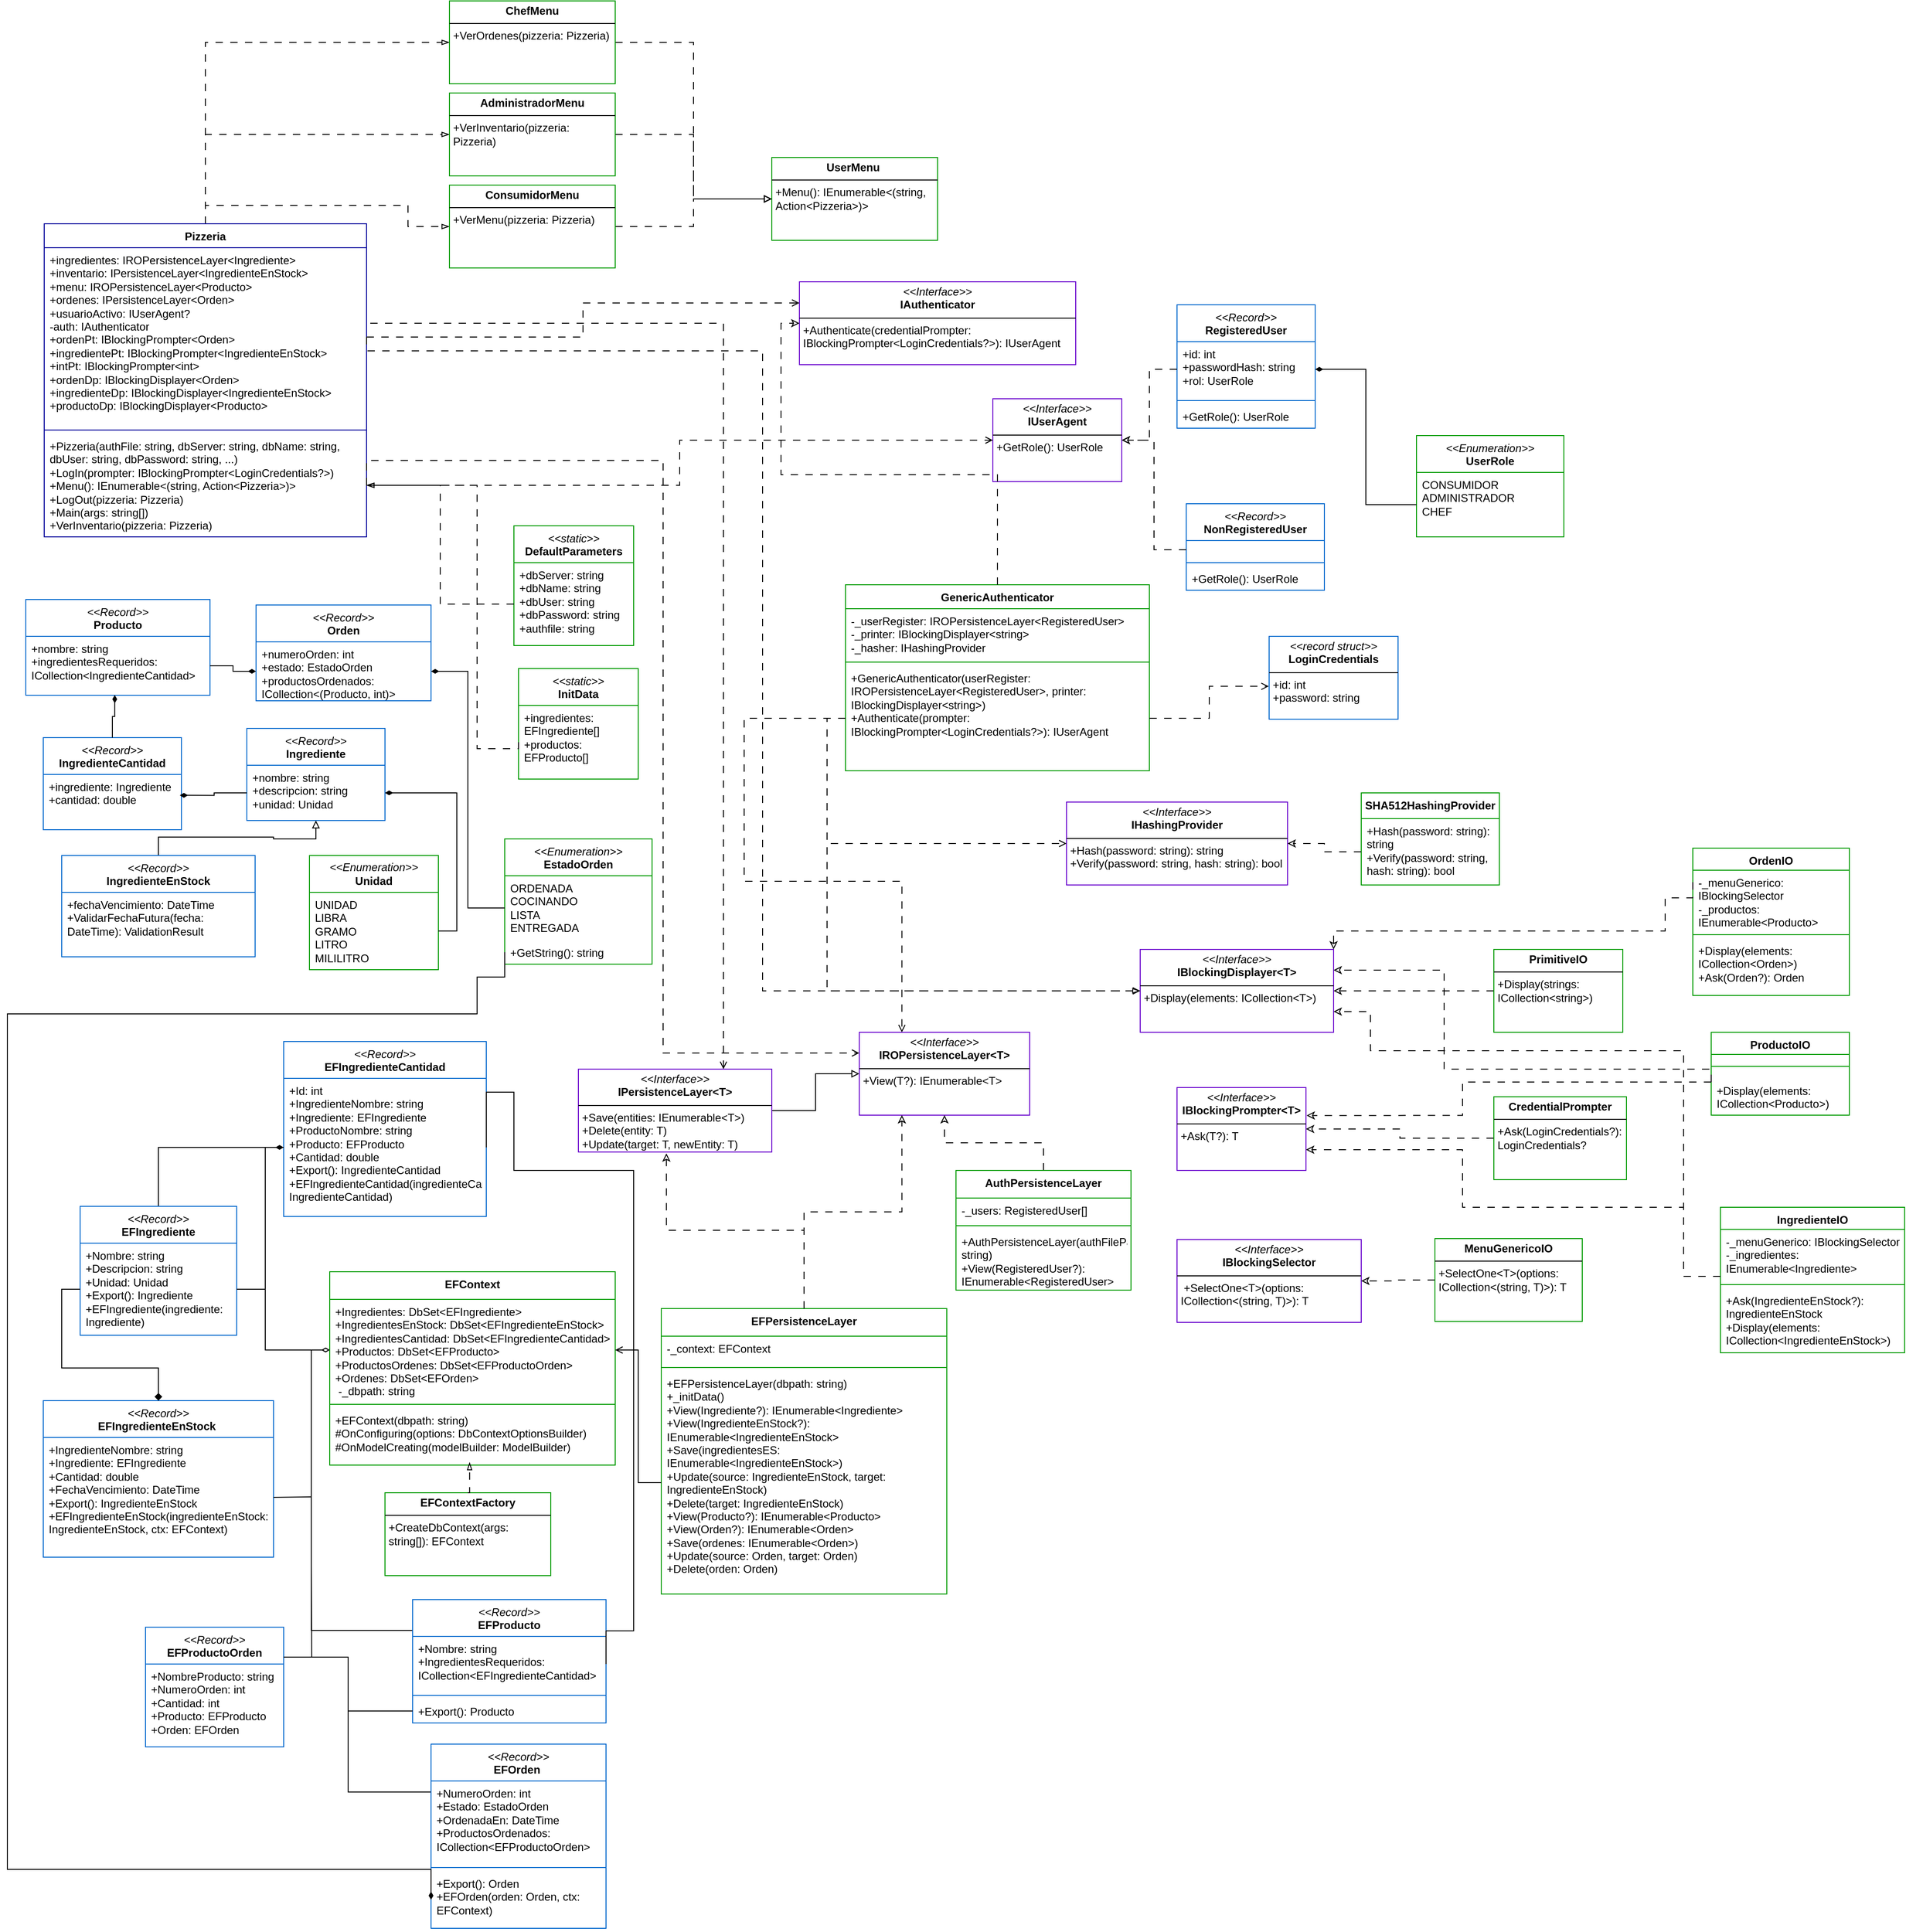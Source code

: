 <mxfile version="28.1.0">
  <diagram name="Copia de Página-1" id="pHDptaKjJ_WHbWg6zjFs">
    <mxGraphModel dx="2212" dy="2311" grid="1" gridSize="10" guides="1" tooltips="1" connect="1" arrows="1" fold="1" page="1" pageScale="1" pageWidth="827" pageHeight="1169" math="0" shadow="0">
      <root>
        <mxCell id="osU7tUAFH1RMN4M7b5vg-0" />
        <mxCell id="osU7tUAFH1RMN4M7b5vg-1" parent="osU7tUAFH1RMN4M7b5vg-0" />
        <mxCell id="osU7tUAFH1RMN4M7b5vg-3" value="&lt;div&gt;&lt;div&gt;&lt;i style=&quot;font-weight: 400;&quot;&gt;&amp;lt;&amp;lt;Record&amp;gt;&amp;gt;&lt;/i&gt;&lt;/div&gt;&lt;/div&gt;Orden&lt;div&gt;&lt;br&gt;&lt;/div&gt;" style="swimlane;fontStyle=1;align=center;verticalAlign=top;childLayout=stackLayout;horizontal=1;startSize=40;horizontalStack=0;resizeParent=1;resizeParentMax=0;resizeLast=0;collapsible=1;marginBottom=0;whiteSpace=wrap;html=1;strokeColor=#0066CC;" parent="osU7tUAFH1RMN4M7b5vg-1" vertex="1">
          <mxGeometry x="310" y="516" width="190" height="104" as="geometry" />
        </mxCell>
        <mxCell id="Vo64-ConMBBZSwWi-iSF-19" value="&lt;div&gt;+numeroOrden: int&lt;/div&gt;&lt;div&gt;+estado: EstadoOrden&lt;/div&gt;&lt;div&gt;+productosOrdenados: ICollection&amp;lt;(Producto, int)&amp;gt;&lt;/div&gt;&lt;div&gt;+ordenadaEn: DateTime&lt;/div&gt;" style="text;strokeColor=none;fillColor=none;align=left;verticalAlign=top;spacingLeft=4;spacingRight=4;overflow=hidden;rotatable=0;points=[[0,0.5],[1,0.5]];portConstraint=eastwest;whiteSpace=wrap;html=1;" parent="osU7tUAFH1RMN4M7b5vg-3" vertex="1">
          <mxGeometry y="40" width="190" height="64" as="geometry" />
        </mxCell>
        <mxCell id="osU7tUAFH1RMN4M7b5vg-12" value="&lt;div&gt;&lt;i style=&quot;font-weight: 400;&quot;&gt;&amp;lt;&amp;lt;Record&amp;gt;&amp;gt;&lt;/i&gt;&lt;/div&gt;Ingrediente" style="swimlane;fontStyle=1;align=center;verticalAlign=top;childLayout=stackLayout;horizontal=1;startSize=40;horizontalStack=0;resizeParent=1;resizeParentMax=0;resizeLast=0;collapsible=1;marginBottom=0;whiteSpace=wrap;html=1;strokeColor=#0066CC;" parent="osU7tUAFH1RMN4M7b5vg-1" vertex="1">
          <mxGeometry x="300" y="650" width="150" height="100" as="geometry" />
        </mxCell>
        <mxCell id="Vo64-ConMBBZSwWi-iSF-15" value="&lt;div&gt;+nombre: string&lt;/div&gt;&lt;div&gt;+descripcion: string&lt;/div&gt;&lt;div&gt;+unidad: Unidad&lt;/div&gt;" style="text;strokeColor=none;fillColor=none;align=left;verticalAlign=top;spacingLeft=4;spacingRight=4;overflow=hidden;rotatable=0;points=[[0,0.5],[1,0.5]];portConstraint=eastwest;whiteSpace=wrap;html=1;" parent="osU7tUAFH1RMN4M7b5vg-12" vertex="1">
          <mxGeometry y="40" width="150" height="60" as="geometry" />
        </mxCell>
        <mxCell id="osU7tUAFH1RMN4M7b5vg-15" value="&lt;div&gt;&lt;div&gt;&lt;i style=&quot;font-weight: 400;&quot;&gt;&amp;lt;&amp;lt;Record&amp;gt;&amp;gt;&lt;/i&gt;&lt;/div&gt;&lt;/div&gt;Producto&lt;div&gt;&lt;br&gt;&lt;/div&gt;" style="swimlane;fontStyle=1;align=center;verticalAlign=top;childLayout=stackLayout;horizontal=1;startSize=40;horizontalStack=0;resizeParent=1;resizeParentMax=0;resizeLast=0;collapsible=1;marginBottom=0;whiteSpace=wrap;html=1;strokeColor=#0066CC;" parent="osU7tUAFH1RMN4M7b5vg-1" vertex="1">
          <mxGeometry x="60" y="510" width="200" height="104" as="geometry" />
        </mxCell>
        <mxCell id="Vo64-ConMBBZSwWi-iSF-18" value="&lt;div&gt;+nombre: string&lt;/div&gt;&lt;div&gt;+ingredientesRequeridos: ICollection&amp;lt;IngredienteCantidad&amp;gt;&lt;/div&gt;" style="text;strokeColor=none;fillColor=none;align=left;verticalAlign=top;spacingLeft=4;spacingRight=4;overflow=hidden;rotatable=0;points=[[0,0.5],[1,0.5]];portConstraint=eastwest;whiteSpace=wrap;html=1;" parent="osU7tUAFH1RMN4M7b5vg-15" vertex="1">
          <mxGeometry y="40" width="200" height="64" as="geometry" />
        </mxCell>
        <mxCell id="Vo64-ConMBBZSwWi-iSF-171" style="edgeStyle=orthogonalEdgeStyle;rounded=0;orthogonalLoop=1;jettySize=auto;html=1;exitX=1;exitY=0;exitDx=0;exitDy=0;entryX=0.75;entryY=0;entryDx=0;entryDy=0;dashed=1;dashPattern=8 8;endArrow=open;endFill=0;" parent="osU7tUAFH1RMN4M7b5vg-1" source="osU7tUAFH1RMN4M7b5vg-22" target="Vo64-ConMBBZSwWi-iSF-14" edge="1">
          <mxGeometry relative="1" as="geometry">
            <Array as="points">
              <mxPoint x="430" y="210" />
              <mxPoint x="818" y="210" />
            </Array>
          </mxGeometry>
        </mxCell>
        <mxCell id="vvoLHH549L7or2e_4qln-14" style="edgeStyle=orthogonalEdgeStyle;rounded=0;orthogonalLoop=1;jettySize=auto;html=1;exitX=0.5;exitY=0;exitDx=0;exitDy=0;entryX=0;entryY=0.5;entryDx=0;entryDy=0;dashed=1;dashPattern=8 8;endArrow=blockThin;endFill=0;" edge="1" parent="osU7tUAFH1RMN4M7b5vg-1" source="osU7tUAFH1RMN4M7b5vg-22" target="vvoLHH549L7or2e_4qln-4">
          <mxGeometry relative="1" as="geometry" />
        </mxCell>
        <mxCell id="vvoLHH549L7or2e_4qln-15" style="edgeStyle=orthogonalEdgeStyle;rounded=0;orthogonalLoop=1;jettySize=auto;html=1;exitX=0.5;exitY=0;exitDx=0;exitDy=0;entryX=0;entryY=0.5;entryDx=0;entryDy=0;dashed=1;dashPattern=8 8;endArrow=blockThin;endFill=0;" edge="1" parent="osU7tUAFH1RMN4M7b5vg-1" source="osU7tUAFH1RMN4M7b5vg-22" target="vvoLHH549L7or2e_4qln-6">
          <mxGeometry relative="1" as="geometry" />
        </mxCell>
        <mxCell id="vvoLHH549L7or2e_4qln-16" style="edgeStyle=orthogonalEdgeStyle;rounded=0;orthogonalLoop=1;jettySize=auto;html=1;exitX=0.5;exitY=0;exitDx=0;exitDy=0;entryX=0;entryY=0.5;entryDx=0;entryDy=0;dashed=1;dashPattern=8 8;endArrow=blockThin;endFill=0;" edge="1" parent="osU7tUAFH1RMN4M7b5vg-1" source="osU7tUAFH1RMN4M7b5vg-22" target="vvoLHH549L7or2e_4qln-3">
          <mxGeometry relative="1" as="geometry" />
        </mxCell>
        <mxCell id="osU7tUAFH1RMN4M7b5vg-22" value="Pizzeria" style="swimlane;fontStyle=1;align=center;verticalAlign=top;childLayout=stackLayout;horizontal=1;startSize=26;horizontalStack=0;resizeParent=1;resizeParentMax=0;resizeLast=0;collapsible=1;marginBottom=0;whiteSpace=wrap;html=1;strokeColor=#000099;" parent="osU7tUAFH1RMN4M7b5vg-1" vertex="1">
          <mxGeometry x="80" y="102" width="350" height="340" as="geometry" />
        </mxCell>
        <mxCell id="Vo64-ConMBBZSwWi-iSF-107" value="&lt;div&gt;+ingredientes: IROPersistenceLayer&amp;lt;Ingrediente&amp;gt;&lt;/div&gt;&lt;div&gt;+inventario: IPersistenceLayer&amp;lt;IngredienteEnStock&amp;gt;&lt;/div&gt;&lt;div&gt;+menu: IROPersistenceLayer&amp;lt;Producto&amp;gt;&lt;/div&gt;&lt;div&gt;+ordenes: IPersistenceLayer&amp;lt;Orden&amp;gt;&lt;/div&gt;&lt;div&gt;+usuarioActivo: IUserAgent?&lt;/div&gt;&lt;div&gt;-auth: IAuthenticator&lt;/div&gt;&lt;div&gt;+ordenPt: IBlockingPrompter&amp;lt;Orden&amp;gt;&lt;/div&gt;&lt;div&gt;+ingredientePt: IBlockingPrompter&amp;lt;IngredienteEnStock&amp;gt;&lt;/div&gt;&lt;div&gt;+intPt: IBlockingPrompter&amp;lt;int&amp;gt;&lt;/div&gt;&lt;div&gt;+ordenDp: IBlockingDisplayer&amp;lt;Orden&amp;gt;&lt;/div&gt;&lt;div&gt;+ingredienteDp: IBlockingDisplayer&amp;lt;IngredienteEnStock&amp;gt;&lt;/div&gt;&lt;div&gt;+productoDp: IBlockingDisplayer&amp;lt;Producto&amp;gt;&lt;/div&gt;" style="text;strokeColor=none;fillColor=none;align=left;verticalAlign=top;spacingLeft=4;spacingRight=4;overflow=hidden;rotatable=0;points=[[0,0.5],[1,0.5]];portConstraint=eastwest;whiteSpace=wrap;html=1;" parent="osU7tUAFH1RMN4M7b5vg-22" vertex="1">
          <mxGeometry y="26" width="350" height="194" as="geometry" />
        </mxCell>
        <mxCell id="Vo64-ConMBBZSwWi-iSF-110" value="" style="line;strokeWidth=1;fillColor=none;align=left;verticalAlign=middle;spacingTop=-1;spacingLeft=3;spacingRight=3;rotatable=0;labelPosition=right;points=[];portConstraint=eastwest;strokeColor=inherit;" parent="osU7tUAFH1RMN4M7b5vg-22" vertex="1">
          <mxGeometry y="220" width="350" height="8" as="geometry" />
        </mxCell>
        <mxCell id="Vo64-ConMBBZSwWi-iSF-109" value="&lt;div&gt;+Pizzeria(authFile: string, dbServer: string, dbName: string, dbUser: string, dbPassword: string, ...)&lt;/div&gt;&lt;div&gt;+LogIn(prompter: IBlockingPrompter&amp;lt;LoginCredentials?&amp;gt;)&lt;/div&gt;&lt;div&gt;+Menu(): IEnumerable&amp;lt;(string, Action&amp;lt;Pizzeria&amp;gt;)&amp;gt;&lt;/div&gt;&lt;div&gt;+LogOut(pizzeria: Pizzeria)&lt;/div&gt;&lt;div&gt;+Main(args: string[])&lt;/div&gt;&lt;div&gt;+VerInventario(pizzeria: Pizzeria)&lt;/div&gt;" style="text;strokeColor=none;fillColor=none;align=left;verticalAlign=top;spacingLeft=4;spacingRight=4;overflow=hidden;rotatable=0;points=[[0,0.5],[1,0.5]];portConstraint=eastwest;whiteSpace=wrap;html=1;" parent="osU7tUAFH1RMN4M7b5vg-22" vertex="1">
          <mxGeometry y="228" width="350" height="112" as="geometry" />
        </mxCell>
        <mxCell id="osU7tUAFH1RMN4M7b5vg-67" value="&lt;div&gt;&lt;i&gt;&amp;lt;&amp;lt;Enumeration&amp;gt;&amp;gt;&lt;/i&gt;&lt;/div&gt;&lt;b&gt;Unidad&lt;/b&gt;" style="swimlane;fontStyle=0;childLayout=stackLayout;horizontal=1;startSize=40;fillColor=none;horizontalStack=0;resizeParent=1;resizeParentMax=0;resizeLast=0;collapsible=1;marginBottom=0;whiteSpace=wrap;html=1;strokeColor=light-dark(#009900,#EDEDED);" parent="osU7tUAFH1RMN4M7b5vg-1" vertex="1">
          <mxGeometry x="368" y="788" width="140" height="124" as="geometry" />
        </mxCell>
        <mxCell id="osU7tUAFH1RMN4M7b5vg-68" value="&lt;div&gt;UNIDAD&lt;/div&gt;&lt;div&gt;LIBRA&lt;/div&gt;&lt;div&gt;GRAMO&lt;/div&gt;&lt;div&gt;LITRO&lt;/div&gt;&lt;div&gt;MILILITRO&lt;/div&gt;" style="text;strokeColor=none;fillColor=none;align=left;verticalAlign=top;spacingLeft=4;spacingRight=4;overflow=hidden;rotatable=0;points=[[0,0.5],[1,0.5]];portConstraint=eastwest;whiteSpace=wrap;html=1;" parent="osU7tUAFH1RMN4M7b5vg-67" vertex="1">
          <mxGeometry y="40" width="140" height="84" as="geometry" />
        </mxCell>
        <mxCell id="Vo64-ConMBBZSwWi-iSF-135" style="edgeStyle=orthogonalEdgeStyle;rounded=0;orthogonalLoop=1;jettySize=auto;html=1;exitX=0.5;exitY=0;exitDx=0;exitDy=0;entryX=0.5;entryY=1;entryDx=0;entryDy=0;endArrow=block;endFill=0;" parent="osU7tUAFH1RMN4M7b5vg-1" source="osU7tUAFH1RMN4M7b5vg-70" target="osU7tUAFH1RMN4M7b5vg-12" edge="1">
          <mxGeometry relative="1" as="geometry" />
        </mxCell>
        <mxCell id="osU7tUAFH1RMN4M7b5vg-70" value="&lt;div&gt;&lt;i style=&quot;font-weight: 400;&quot;&gt;&amp;lt;&amp;lt;Record&amp;gt;&amp;gt;&lt;/i&gt;&lt;/div&gt;IngredienteEnStock" style="swimlane;fontStyle=1;align=center;verticalAlign=top;childLayout=stackLayout;horizontal=1;startSize=40;horizontalStack=0;resizeParent=1;resizeParentMax=0;resizeLast=0;collapsible=1;marginBottom=0;whiteSpace=wrap;html=1;strokeColor=#0066CC;" parent="osU7tUAFH1RMN4M7b5vg-1" vertex="1">
          <mxGeometry x="99" y="788" width="210" height="110" as="geometry" />
        </mxCell>
        <mxCell id="Vo64-ConMBBZSwWi-iSF-17" value="&lt;div&gt;+fechaVencimiento: DateTime&lt;/div&gt;&lt;div&gt;+ValidarFechaFutura(fecha: DateTime): ValidationResult&lt;/div&gt;" style="text;strokeColor=none;fillColor=none;align=left;verticalAlign=top;spacingLeft=4;spacingRight=4;overflow=hidden;rotatable=0;points=[[0,0.5],[1,0.5]];portConstraint=eastwest;whiteSpace=wrap;html=1;" parent="osU7tUAFH1RMN4M7b5vg-70" vertex="1">
          <mxGeometry y="40" width="210" height="70" as="geometry" />
        </mxCell>
        <mxCell id="osU7tUAFH1RMN4M7b5vg-72" value="&lt;div&gt;&lt;i style=&quot;font-weight: 400;&quot;&gt;&amp;lt;&amp;lt;Record&amp;gt;&amp;gt;&lt;/i&gt;&lt;/div&gt;IngredienteCantidad" style="swimlane;fontStyle=1;align=center;verticalAlign=top;childLayout=stackLayout;horizontal=1;startSize=40;horizontalStack=0;resizeParent=1;resizeParentMax=0;resizeLast=0;collapsible=1;marginBottom=0;whiteSpace=wrap;html=1;strokeColor=#0066CC;" parent="osU7tUAFH1RMN4M7b5vg-1" vertex="1">
          <mxGeometry x="79" y="660" width="150" height="100" as="geometry" />
        </mxCell>
        <mxCell id="Vo64-ConMBBZSwWi-iSF-16" value="&lt;div&gt;+ingrediente: Ingrediente&lt;/div&gt;&lt;div&gt;+cantidad: double&lt;/div&gt;" style="text;strokeColor=none;fillColor=none;align=left;verticalAlign=top;spacingLeft=4;spacingRight=4;overflow=hidden;rotatable=0;points=[[0,0.5],[1,0.5]];portConstraint=eastwest;whiteSpace=wrap;html=1;" parent="osU7tUAFH1RMN4M7b5vg-72" vertex="1">
          <mxGeometry y="40" width="150" height="60" as="geometry" />
        </mxCell>
        <mxCell id="Vo64-ConMBBZSwWi-iSF-0" value="&lt;div&gt;&lt;span style=&quot;font-weight: normal;&quot;&gt;&lt;i&gt;&amp;lt;&amp;lt;Enumeration&amp;gt;&amp;gt;&lt;/i&gt;&lt;/span&gt;&lt;/div&gt;UserRole&lt;div&gt;&lt;br&gt;&lt;/div&gt;" style="swimlane;fontStyle=1;align=center;verticalAlign=top;childLayout=stackLayout;horizontal=1;startSize=40;horizontalStack=0;resizeParent=1;resizeParentMax=0;resizeLast=0;collapsible=1;marginBottom=0;whiteSpace=wrap;html=1;strokeColor=#009900;" parent="osU7tUAFH1RMN4M7b5vg-1" vertex="1">
          <mxGeometry x="1570" y="332" width="160" height="110" as="geometry" />
        </mxCell>
        <mxCell id="Vo64-ConMBBZSwWi-iSF-1" value="&lt;div&gt;CONSUMIDOR&lt;/div&gt;&lt;div&gt;ADMINISTRADOR&lt;/div&gt;&lt;div&gt;CHEF&lt;/div&gt;" style="text;strokeColor=none;fillColor=none;align=left;verticalAlign=top;spacingLeft=4;spacingRight=4;overflow=hidden;rotatable=0;points=[[0,0.5],[1,0.5]];portConstraint=eastwest;whiteSpace=wrap;html=1;" parent="Vo64-ConMBBZSwWi-iSF-0" vertex="1">
          <mxGeometry y="40" width="160" height="70" as="geometry" />
        </mxCell>
        <mxCell id="Vo64-ConMBBZSwWi-iSF-4" value="&lt;div&gt;&lt;span style=&quot;font-weight: normal;&quot;&gt;&lt;i&gt;&amp;lt;&amp;lt;Enumeration&amp;gt;&amp;gt;&lt;/i&gt;&lt;/span&gt;&lt;/div&gt;EstadoOrden&lt;br&gt;&lt;div&gt;&lt;br&gt;&lt;/div&gt;" style="swimlane;fontStyle=1;align=center;verticalAlign=top;childLayout=stackLayout;horizontal=1;startSize=40;horizontalStack=0;resizeParent=1;resizeParentMax=0;resizeLast=0;collapsible=1;marginBottom=0;whiteSpace=wrap;html=1;strokeColor=#009900;" parent="osU7tUAFH1RMN4M7b5vg-1" vertex="1">
          <mxGeometry x="580" y="770" width="160" height="136" as="geometry" />
        </mxCell>
        <mxCell id="Vo64-ConMBBZSwWi-iSF-5" value="&lt;div&gt;ORDENADA&lt;/div&gt;&lt;div&gt;COCINANDO&lt;/div&gt;&lt;div&gt;LISTA&lt;/div&gt;&lt;div&gt;ENTREGADA&lt;/div&gt;" style="text;strokeColor=none;fillColor=none;align=left;verticalAlign=top;spacingLeft=4;spacingRight=4;overflow=hidden;rotatable=0;points=[[0,0.5],[1,0.5]];portConstraint=eastwest;whiteSpace=wrap;html=1;" parent="Vo64-ConMBBZSwWi-iSF-4" vertex="1">
          <mxGeometry y="40" width="160" height="70" as="geometry" />
        </mxCell>
        <mxCell id="Vo64-ConMBBZSwWi-iSF-6" value="+GetString(): string" style="text;strokeColor=none;fillColor=none;align=left;verticalAlign=top;spacingLeft=4;spacingRight=4;overflow=hidden;rotatable=0;points=[[0,0.5],[1,0.5]];portConstraint=eastwest;whiteSpace=wrap;html=1;" parent="Vo64-ConMBBZSwWi-iSF-4" vertex="1">
          <mxGeometry y="110" width="160" height="26" as="geometry" />
        </mxCell>
        <mxCell id="Vo64-ConMBBZSwWi-iSF-7" value="&lt;p style=&quot;margin:0px;margin-top:4px;text-align:center;&quot;&gt;&lt;i&gt;&amp;lt;&amp;lt;Interface&amp;gt;&amp;gt;&lt;/i&gt;&lt;br&gt;&lt;b&gt;IUserAgent&lt;/b&gt;&lt;/p&gt;&lt;hr size=&quot;1&quot; style=&quot;border-style:solid;&quot;&gt;&lt;p style=&quot;margin:0px;margin-left:4px;&quot;&gt;+GetRole(): UserRole&lt;/p&gt;" style="verticalAlign=top;align=left;overflow=fill;html=1;whiteSpace=wrap;strokeColor=#6600CC;" parent="osU7tUAFH1RMN4M7b5vg-1" vertex="1">
          <mxGeometry x="1110" y="292" width="140" height="90" as="geometry" />
        </mxCell>
        <mxCell id="Vo64-ConMBBZSwWi-iSF-8" value="&lt;p style=&quot;margin:0px;margin-top:4px;text-align:center;&quot;&gt;&lt;i&gt;&amp;lt;&amp;lt;Interface&amp;gt;&amp;gt;&lt;/i&gt;&lt;br&gt;&lt;b&gt;IHashingProvider&lt;/b&gt;&lt;/p&gt;&lt;hr size=&quot;1&quot; style=&quot;border-style:solid;&quot;&gt;&lt;p style=&quot;margin:0px;margin-left:4px;&quot;&gt;+Hash(password: string): string&lt;/p&gt;&lt;p style=&quot;margin:0px;margin-left:4px;&quot;&gt;+Verify(password: string, hash: string): bool&lt;/p&gt;" style="verticalAlign=top;align=left;overflow=fill;html=1;whiteSpace=wrap;strokeColor=#6600CC;" parent="osU7tUAFH1RMN4M7b5vg-1" vertex="1">
          <mxGeometry x="1190" y="730" width="240" height="90" as="geometry" />
        </mxCell>
        <mxCell id="Vo64-ConMBBZSwWi-iSF-9" value="&lt;p style=&quot;margin:0px;margin-top:4px;text-align:center;&quot;&gt;&lt;i&gt;&amp;lt;&amp;lt;Interface&amp;gt;&amp;gt;&lt;/i&gt;&lt;br&gt;&lt;b&gt;IAuthenticator&lt;/b&gt;&lt;/p&gt;&lt;hr size=&quot;1&quot; style=&quot;border-style:solid;&quot;&gt;&lt;p style=&quot;margin:0px;margin-left:4px;&quot;&gt;+Authenticate(credentialPrompter: IBlockingPrompter&amp;lt;LoginCredentials?&amp;gt;): IUserAgent&lt;/p&gt;" style="verticalAlign=top;align=left;overflow=fill;html=1;whiteSpace=wrap;strokeColor=#6600CC;" parent="osU7tUAFH1RMN4M7b5vg-1" vertex="1">
          <mxGeometry x="900" y="165" width="300" height="90" as="geometry" />
        </mxCell>
        <mxCell id="Vo64-ConMBBZSwWi-iSF-10" value="&lt;p style=&quot;margin:0px;margin-top:4px;text-align:center;&quot;&gt;&lt;i&gt;&amp;lt;&amp;lt;Interface&amp;gt;&amp;gt;&lt;/i&gt;&lt;br&gt;&lt;b&gt;IROPersistenceLayer&amp;lt;T&amp;gt;&lt;/b&gt;&lt;/p&gt;&lt;hr size=&quot;1&quot; style=&quot;border-style:solid;&quot;&gt;&lt;p style=&quot;margin:0px;margin-left:4px;&quot;&gt;+View(T?): IEnumerable&amp;lt;T&amp;gt;&lt;/p&gt;" style="verticalAlign=top;align=left;overflow=fill;html=1;whiteSpace=wrap;strokeColor=#6600CC;" parent="osU7tUAFH1RMN4M7b5vg-1" vertex="1">
          <mxGeometry x="965" y="980" width="185" height="90" as="geometry" />
        </mxCell>
        <mxCell id="Vo64-ConMBBZSwWi-iSF-11" value="&lt;p style=&quot;margin:0px;margin-top:4px;text-align:center;&quot;&gt;&lt;i&gt;&amp;lt;&amp;lt;Interface&amp;gt;&amp;gt;&lt;/i&gt;&lt;br&gt;&lt;b&gt;IBlockingPrompter&amp;lt;T&amp;gt;&lt;/b&gt;&lt;/p&gt;&lt;hr size=&quot;1&quot; style=&quot;border-style:solid;&quot;&gt;&lt;p style=&quot;margin:0px;margin-left:4px;&quot;&gt;+Ask(T?): T&lt;/p&gt;" style="verticalAlign=top;align=left;overflow=fill;html=1;whiteSpace=wrap;strokeColor=#6600CC;" parent="osU7tUAFH1RMN4M7b5vg-1" vertex="1">
          <mxGeometry x="1310" y="1040" width="140" height="90" as="geometry" />
        </mxCell>
        <mxCell id="Vo64-ConMBBZSwWi-iSF-12" value="&lt;p style=&quot;margin:0px;margin-top:4px;text-align:center;&quot;&gt;&lt;i&gt;&amp;lt;&amp;lt;Interface&amp;gt;&amp;gt;&lt;/i&gt;&lt;br&gt;&lt;b&gt;IBlockingDisplayer&amp;lt;T&amp;gt;&lt;/b&gt;&lt;/p&gt;&lt;hr size=&quot;1&quot; style=&quot;border-style:solid;&quot;&gt;&lt;p style=&quot;margin:0px;margin-left:4px;&quot;&gt;+Display(elements: ICollection&amp;lt;T&amp;gt;)&lt;/p&gt;" style="verticalAlign=top;align=left;overflow=fill;html=1;whiteSpace=wrap;strokeColor=#6600CC;" parent="osU7tUAFH1RMN4M7b5vg-1" vertex="1">
          <mxGeometry x="1270" y="890" width="210" height="90" as="geometry" />
        </mxCell>
        <mxCell id="Vo64-ConMBBZSwWi-iSF-13" value="&lt;p style=&quot;margin:0px;margin-top:4px;text-align:center;&quot;&gt;&lt;i&gt;&amp;lt;&amp;lt;Interface&amp;gt;&amp;gt;&lt;/i&gt;&lt;br&gt;&lt;b&gt;IBlockingSelector&lt;/b&gt;&lt;/p&gt;&lt;hr size=&quot;1&quot; style=&quot;border-style:solid;&quot;&gt;&lt;p style=&quot;margin:0px;margin-left:4px;&quot;&gt;&amp;nbsp;+SelectOne&amp;lt;T&amp;gt;(options: ICollection&amp;lt;(string, T)&amp;gt;): T&lt;/p&gt;" style="verticalAlign=top;align=left;overflow=fill;html=1;whiteSpace=wrap;strokeColor=#6600CC;" parent="osU7tUAFH1RMN4M7b5vg-1" vertex="1">
          <mxGeometry x="1310" y="1205" width="200" height="90" as="geometry" />
        </mxCell>
        <mxCell id="Vo64-ConMBBZSwWi-iSF-117" style="edgeStyle=orthogonalEdgeStyle;rounded=0;orthogonalLoop=1;jettySize=auto;html=1;exitX=1;exitY=0.5;exitDx=0;exitDy=0;entryX=0;entryY=0.5;entryDx=0;entryDy=0;endArrow=block;endFill=0;" parent="osU7tUAFH1RMN4M7b5vg-1" source="Vo64-ConMBBZSwWi-iSF-14" target="Vo64-ConMBBZSwWi-iSF-10" edge="1">
          <mxGeometry relative="1" as="geometry" />
        </mxCell>
        <mxCell id="Vo64-ConMBBZSwWi-iSF-14" value="&lt;p style=&quot;margin:0px;margin-top:4px;text-align:center;&quot;&gt;&lt;i&gt;&amp;lt;&amp;lt;Interface&amp;gt;&amp;gt;&lt;/i&gt;&lt;br&gt;&lt;b&gt;IPersistenceLayer&amp;lt;T&amp;gt;&lt;/b&gt;&lt;/p&gt;&lt;hr size=&quot;1&quot; style=&quot;border-style:solid;&quot;&gt;&lt;p style=&quot;margin:0px;margin-left:4px;&quot;&gt;+Save(entities: IEnumerable&amp;lt;T&amp;gt;)&lt;/p&gt;&lt;p style=&quot;margin:0px;margin-left:4px;&quot;&gt;+Delete(entity: T)&lt;/p&gt;&lt;p style=&quot;margin:0px;margin-left:4px;&quot;&gt;+Update(target: T, newEntity: T)&lt;/p&gt;" style="verticalAlign=top;align=left;overflow=fill;html=1;whiteSpace=wrap;strokeColor=#6600CC;" parent="osU7tUAFH1RMN4M7b5vg-1" vertex="1">
          <mxGeometry x="660" y="1020" width="210" height="90" as="geometry" />
        </mxCell>
        <mxCell id="Vo64-ConMBBZSwWi-iSF-20" value="&lt;div&gt;&lt;i style=&quot;font-weight: 400;&quot;&gt;&amp;lt;&amp;lt;Record&amp;gt;&amp;gt;&lt;/i&gt;&lt;/div&gt;RegisteredUser" style="swimlane;fontStyle=1;align=center;verticalAlign=top;childLayout=stackLayout;horizontal=1;startSize=40;horizontalStack=0;resizeParent=1;resizeParentMax=0;resizeLast=0;collapsible=1;marginBottom=0;whiteSpace=wrap;html=1;strokeColor=#0066CC;" parent="osU7tUAFH1RMN4M7b5vg-1" vertex="1">
          <mxGeometry x="1310" y="190" width="150" height="134" as="geometry" />
        </mxCell>
        <mxCell id="Vo64-ConMBBZSwWi-iSF-21" value="&lt;div&gt;+id: int&lt;/div&gt;&lt;div&gt;+passwordHash: string&lt;/div&gt;&lt;div&gt;+rol: UserRole&lt;/div&gt;&lt;div&gt;&lt;br&gt;&lt;/div&gt;" style="text;strokeColor=none;fillColor=none;align=left;verticalAlign=top;spacingLeft=4;spacingRight=4;overflow=hidden;rotatable=0;points=[[0,0.5],[1,0.5]];portConstraint=eastwest;whiteSpace=wrap;html=1;" parent="Vo64-ConMBBZSwWi-iSF-20" vertex="1">
          <mxGeometry y="40" width="150" height="60" as="geometry" />
        </mxCell>
        <mxCell id="Vo64-ConMBBZSwWi-iSF-24" value="" style="line;strokeWidth=1;fillColor=none;align=left;verticalAlign=middle;spacingTop=-1;spacingLeft=3;spacingRight=3;rotatable=0;labelPosition=right;points=[];portConstraint=eastwest;strokeColor=inherit;" parent="Vo64-ConMBBZSwWi-iSF-20" vertex="1">
          <mxGeometry y="100" width="150" height="8" as="geometry" />
        </mxCell>
        <mxCell id="Vo64-ConMBBZSwWi-iSF-23" value="+GetRole(): UserRole" style="text;strokeColor=none;fillColor=none;align=left;verticalAlign=top;spacingLeft=4;spacingRight=4;overflow=hidden;rotatable=0;points=[[0,0.5],[1,0.5]];portConstraint=eastwest;whiteSpace=wrap;html=1;" parent="Vo64-ConMBBZSwWi-iSF-20" vertex="1">
          <mxGeometry y="108" width="150" height="26" as="geometry" />
        </mxCell>
        <mxCell id="Vo64-ConMBBZSwWi-iSF-25" value="&lt;div&gt;&lt;i style=&quot;font-weight: 400;&quot;&gt;&amp;lt;&amp;lt;Record&amp;gt;&amp;gt;&lt;/i&gt;&lt;/div&gt;NonRegisteredUser" style="swimlane;fontStyle=1;align=center;verticalAlign=top;childLayout=stackLayout;horizontal=1;startSize=40;horizontalStack=0;resizeParent=1;resizeParentMax=0;resizeLast=0;collapsible=1;marginBottom=0;whiteSpace=wrap;html=1;strokeColor=#0066CC;" parent="osU7tUAFH1RMN4M7b5vg-1" vertex="1">
          <mxGeometry x="1320" y="406" width="150" height="94" as="geometry" />
        </mxCell>
        <mxCell id="Vo64-ConMBBZSwWi-iSF-26" value="&lt;div&gt;&lt;br&gt;&lt;/div&gt;" style="text;strokeColor=none;fillColor=none;align=left;verticalAlign=top;spacingLeft=4;spacingRight=4;overflow=hidden;rotatable=0;points=[[0,0.5],[1,0.5]];portConstraint=eastwest;whiteSpace=wrap;html=1;" parent="Vo64-ConMBBZSwWi-iSF-25" vertex="1">
          <mxGeometry y="40" width="150" height="20" as="geometry" />
        </mxCell>
        <mxCell id="Vo64-ConMBBZSwWi-iSF-27" value="" style="line;strokeWidth=1;fillColor=none;align=left;verticalAlign=middle;spacingTop=-1;spacingLeft=3;spacingRight=3;rotatable=0;labelPosition=right;points=[];portConstraint=eastwest;strokeColor=inherit;" parent="Vo64-ConMBBZSwWi-iSF-25" vertex="1">
          <mxGeometry y="60" width="150" height="8" as="geometry" />
        </mxCell>
        <mxCell id="Vo64-ConMBBZSwWi-iSF-28" value="+GetRole(): UserRole" style="text;strokeColor=none;fillColor=none;align=left;verticalAlign=top;spacingLeft=4;spacingRight=4;overflow=hidden;rotatable=0;points=[[0,0.5],[1,0.5]];portConstraint=eastwest;whiteSpace=wrap;html=1;" parent="Vo64-ConMBBZSwWi-iSF-25" vertex="1">
          <mxGeometry y="68" width="150" height="26" as="geometry" />
        </mxCell>
        <mxCell id="Vo64-ConMBBZSwWi-iSF-29" value="&lt;p style=&quot;margin:0px;margin-top:4px;text-align:center;&quot;&gt;&lt;i&gt;&amp;lt;&amp;lt;record struct&amp;gt;&amp;gt;&lt;/i&gt;&lt;br&gt;&lt;b&gt;LoginCredentials&lt;/b&gt;&lt;/p&gt;&lt;hr size=&quot;1&quot; style=&quot;border-style:solid;&quot;&gt;&lt;p style=&quot;margin:0px;margin-left:4px;&quot;&gt;+id: int&lt;/p&gt;&lt;p style=&quot;margin:0px;margin-left:4px;&quot;&gt;+password: string&lt;/p&gt;" style="verticalAlign=top;align=left;overflow=fill;html=1;whiteSpace=wrap;strokeColor=#0066CC;" parent="osU7tUAFH1RMN4M7b5vg-1" vertex="1">
          <mxGeometry x="1410" y="550" width="140" height="90" as="geometry" />
        </mxCell>
        <mxCell id="Vo64-ConMBBZSwWi-iSF-31" value="GenericAuthenticator" style="swimlane;fontStyle=1;align=center;verticalAlign=top;childLayout=stackLayout;horizontal=1;startSize=26;horizontalStack=0;resizeParent=1;resizeParentMax=0;resizeLast=0;collapsible=1;marginBottom=0;whiteSpace=wrap;html=1;strokeColor=#009900;" parent="osU7tUAFH1RMN4M7b5vg-1" vertex="1">
          <mxGeometry x="950" y="494" width="330" height="202" as="geometry" />
        </mxCell>
        <mxCell id="Vo64-ConMBBZSwWi-iSF-40" value="&lt;div&gt;-_userRegister: IROPersistenceLayer&amp;lt;RegisteredUser&amp;gt;&lt;/div&gt;&lt;div&gt;-_printer: IBlockingDisplayer&amp;lt;string&amp;gt;&lt;/div&gt;&lt;div&gt;-_hasher: IHashingProvider&lt;/div&gt;" style="text;strokeColor=none;fillColor=none;align=left;verticalAlign=top;spacingLeft=4;spacingRight=4;overflow=hidden;rotatable=0;points=[[0,0.5],[1,0.5]];portConstraint=eastwest;whiteSpace=wrap;html=1;" parent="Vo64-ConMBBZSwWi-iSF-31" vertex="1">
          <mxGeometry y="26" width="330" height="54" as="geometry" />
        </mxCell>
        <mxCell id="Vo64-ConMBBZSwWi-iSF-41" value="" style="line;strokeWidth=1;fillColor=none;align=left;verticalAlign=middle;spacingTop=-1;spacingLeft=3;spacingRight=3;rotatable=0;labelPosition=right;points=[];portConstraint=eastwest;strokeColor=inherit;" parent="Vo64-ConMBBZSwWi-iSF-31" vertex="1">
          <mxGeometry y="80" width="330" height="8" as="geometry" />
        </mxCell>
        <mxCell id="Vo64-ConMBBZSwWi-iSF-39" value="&lt;div&gt;&lt;span style=&quot;background-color: transparent; color: light-dark(rgb(0, 0, 0), rgb(255, 255, 255));&quot;&gt;+GenericAuthenticator(userRegister: IROPersistenceLayer&amp;lt;RegisteredUser&amp;gt;, printer: IBlockingDisplayer&amp;lt;string&amp;gt;)&lt;/span&gt;&lt;/div&gt;&lt;div&gt;+Authenticate(prompter: IBlockingPrompter&amp;lt;LoginCredentials?&amp;gt;): IUserAgent&lt;/div&gt;" style="text;strokeColor=none;fillColor=none;align=left;verticalAlign=top;spacingLeft=4;spacingRight=4;overflow=hidden;rotatable=0;points=[[0,0.5],[1,0.5]];portConstraint=eastwest;whiteSpace=wrap;html=1;" parent="Vo64-ConMBBZSwWi-iSF-31" vertex="1">
          <mxGeometry y="88" width="330" height="114" as="geometry" />
        </mxCell>
        <mxCell id="Vo64-ConMBBZSwWi-iSF-42" value="&lt;div&gt;&lt;span style=&quot;background-color: transparent; color: light-dark(rgb(0, 0, 0), rgb(255, 255, 255));&quot;&gt;SHA512HashingProvider&lt;/span&gt;&lt;/div&gt;" style="swimlane;fontStyle=1;align=center;verticalAlign=top;childLayout=stackLayout;horizontal=1;startSize=28;horizontalStack=0;resizeParent=1;resizeParentMax=0;resizeLast=0;collapsible=1;marginBottom=0;whiteSpace=wrap;html=1;strokeColor=#009900;" parent="osU7tUAFH1RMN4M7b5vg-1" vertex="1">
          <mxGeometry x="1510" y="720" width="150" height="100" as="geometry" />
        </mxCell>
        <mxCell id="Vo64-ConMBBZSwWi-iSF-46" value="&lt;div&gt;+Hash(password: string): string&lt;/div&gt;&lt;div&gt;+Verify(password: string, hash: string): bool&lt;/div&gt;" style="text;strokeColor=none;fillColor=none;align=left;verticalAlign=top;spacingLeft=4;spacingRight=4;overflow=hidden;rotatable=0;points=[[0,0.5],[1,0.5]];portConstraint=eastwest;whiteSpace=wrap;html=1;" parent="Vo64-ConMBBZSwWi-iSF-42" vertex="1">
          <mxGeometry y="28" width="150" height="72" as="geometry" />
        </mxCell>
        <mxCell id="Vo64-ConMBBZSwWi-iSF-122" style="edgeStyle=orthogonalEdgeStyle;rounded=0;orthogonalLoop=1;jettySize=auto;html=1;exitX=0.5;exitY=0;exitDx=0;exitDy=0;entryX=0.5;entryY=1;entryDx=0;entryDy=0;dashed=1;dashPattern=8 8;endArrow=classic;endFill=0;" parent="osU7tUAFH1RMN4M7b5vg-1" source="Vo64-ConMBBZSwWi-iSF-47" target="Vo64-ConMBBZSwWi-iSF-10" edge="1">
          <mxGeometry relative="1" as="geometry" />
        </mxCell>
        <mxCell id="Vo64-ConMBBZSwWi-iSF-47" value="AuthPersistenceLayer" style="swimlane;fontStyle=1;align=center;verticalAlign=top;childLayout=stackLayout;horizontal=1;startSize=30;horizontalStack=0;resizeParent=1;resizeParentMax=0;resizeLast=0;collapsible=1;marginBottom=0;whiteSpace=wrap;html=1;strokeColor=#009900;" parent="osU7tUAFH1RMN4M7b5vg-1" vertex="1">
          <mxGeometry x="1070" y="1130" width="190" height="130" as="geometry" />
        </mxCell>
        <mxCell id="Vo64-ConMBBZSwWi-iSF-51" value="-_users: RegisteredUser[]" style="text;strokeColor=none;fillColor=none;align=left;verticalAlign=top;spacingLeft=4;spacingRight=4;overflow=hidden;rotatable=0;points=[[0,0.5],[1,0.5]];portConstraint=eastwest;whiteSpace=wrap;html=1;" parent="Vo64-ConMBBZSwWi-iSF-47" vertex="1">
          <mxGeometry y="30" width="190" height="26" as="geometry" />
        </mxCell>
        <mxCell id="Vo64-ConMBBZSwWi-iSF-49" value="" style="line;strokeWidth=1;fillColor=none;align=left;verticalAlign=middle;spacingTop=-1;spacingLeft=3;spacingRight=3;rotatable=0;labelPosition=right;points=[];portConstraint=eastwest;strokeColor=inherit;" parent="Vo64-ConMBBZSwWi-iSF-47" vertex="1">
          <mxGeometry y="56" width="190" height="8" as="geometry" />
        </mxCell>
        <mxCell id="Vo64-ConMBBZSwWi-iSF-50" value="&lt;div&gt;+AuthPersistenceLayer(authFilePath: string)&lt;/div&gt;&lt;div&gt;+View(RegisteredUser?): IEnumerable&amp;lt;RegisteredUser&amp;gt;&lt;/div&gt;" style="text;strokeColor=none;fillColor=none;align=left;verticalAlign=top;spacingLeft=4;spacingRight=4;overflow=hidden;rotatable=0;points=[[0,0.5],[1,0.5]];portConstraint=eastwest;whiteSpace=wrap;html=1;" parent="Vo64-ConMBBZSwWi-iSF-47" vertex="1">
          <mxGeometry y="64" width="190" height="66" as="geometry" />
        </mxCell>
        <mxCell id="Vo64-ConMBBZSwWi-iSF-150" style="edgeStyle=orthogonalEdgeStyle;rounded=0;orthogonalLoop=1;jettySize=auto;html=1;exitX=0.5;exitY=0;exitDx=0;exitDy=0;entryX=0;entryY=0.5;entryDx=0;entryDy=0;endArrow=diamondThin;endFill=1;" parent="osU7tUAFH1RMN4M7b5vg-1" source="Vo64-ConMBBZSwWi-iSF-52" target="Vo64-ConMBBZSwWi-iSF-57" edge="1">
          <mxGeometry relative="1" as="geometry" />
        </mxCell>
        <mxCell id="Vo64-ConMBBZSwWi-iSF-52" value="&lt;div&gt;&lt;i style=&quot;font-weight: 400;&quot;&gt;&amp;lt;&amp;lt;Record&amp;gt;&amp;gt;&lt;/i&gt;&lt;/div&gt;EFIngrediente" style="swimlane;fontStyle=1;align=center;verticalAlign=top;childLayout=stackLayout;horizontal=1;startSize=40;horizontalStack=0;resizeParent=1;resizeParentMax=0;resizeLast=0;collapsible=1;marginBottom=0;whiteSpace=wrap;html=1;strokeColor=#0066CC;" parent="osU7tUAFH1RMN4M7b5vg-1" vertex="1">
          <mxGeometry x="119" y="1169" width="170" height="140" as="geometry" />
        </mxCell>
        <mxCell id="Vo64-ConMBBZSwWi-iSF-157" style="edgeStyle=orthogonalEdgeStyle;rounded=0;orthogonalLoop=1;jettySize=auto;html=1;exitX=1;exitY=0.5;exitDx=0;exitDy=0;endArrow=none;endFill=0;" parent="Vo64-ConMBBZSwWi-iSF-52" source="Vo64-ConMBBZSwWi-iSF-53" edge="1">
          <mxGeometry relative="1" as="geometry">
            <mxPoint x="201" y="89.588" as="targetPoint" />
          </mxGeometry>
        </mxCell>
        <mxCell id="Vo64-ConMBBZSwWi-iSF-53" value="&lt;div&gt;+Nombre: string&lt;/div&gt;&lt;div&gt;+Descripcion: string&lt;/div&gt;&lt;div&gt;+Unidad: Unidad&lt;/div&gt;&lt;div&gt;+Export(): Ingrediente&lt;/div&gt;&lt;div&gt;+EFIngrediente(ingrediente: Ingrediente)&lt;/div&gt;" style="text;strokeColor=none;fillColor=none;align=left;verticalAlign=top;spacingLeft=4;spacingRight=4;overflow=hidden;rotatable=0;points=[[0,0.5],[1,0.5]];portConstraint=eastwest;whiteSpace=wrap;html=1;" parent="Vo64-ConMBBZSwWi-iSF-52" vertex="1">
          <mxGeometry y="40" width="170" height="100" as="geometry" />
        </mxCell>
        <mxCell id="Vo64-ConMBBZSwWi-iSF-54" value="&lt;div&gt;&lt;i style=&quot;font-weight: 400;&quot;&gt;&amp;lt;&amp;lt;Record&amp;gt;&amp;gt;&lt;/i&gt;&lt;/div&gt;EFIngredienteEnStock&amp;nbsp;" style="swimlane;fontStyle=1;align=center;verticalAlign=top;childLayout=stackLayout;horizontal=1;startSize=40;horizontalStack=0;resizeParent=1;resizeParentMax=0;resizeLast=0;collapsible=1;marginBottom=0;whiteSpace=wrap;html=1;strokeColor=#0066CC;" parent="osU7tUAFH1RMN4M7b5vg-1" vertex="1">
          <mxGeometry x="79" y="1380" width="250" height="170" as="geometry" />
        </mxCell>
        <mxCell id="Vo64-ConMBBZSwWi-iSF-161" style="edgeStyle=orthogonalEdgeStyle;rounded=0;orthogonalLoop=1;jettySize=auto;html=1;exitX=1;exitY=0.5;exitDx=0;exitDy=0;endArrow=none;endFill=0;" parent="Vo64-ConMBBZSwWi-iSF-54" source="Vo64-ConMBBZSwWi-iSF-55" edge="1">
          <mxGeometry relative="1" as="geometry">
            <mxPoint x="291" y="104.471" as="targetPoint" />
          </mxGeometry>
        </mxCell>
        <mxCell id="Vo64-ConMBBZSwWi-iSF-55" value="&lt;div&gt;+IngredienteNombre: string&lt;/div&gt;&lt;div&gt;+Ingrediente: EFIngrediente&lt;/div&gt;&lt;div&gt;+Cantidad: double&lt;/div&gt;&lt;div&gt;+FechaVencimiento: DateTime&lt;/div&gt;&lt;div&gt;+Export(): IngredienteEnStock&lt;/div&gt;&lt;div&gt;+EFIngredienteEnStock(ingredienteEnStock: IngredienteEnStock, ctx: EFContext)&lt;/div&gt;" style="text;strokeColor=none;fillColor=none;align=left;verticalAlign=top;spacingLeft=4;spacingRight=4;overflow=hidden;rotatable=0;points=[[0,0.5],[1,0.5]];portConstraint=eastwest;whiteSpace=wrap;html=1;" parent="Vo64-ConMBBZSwWi-iSF-54" vertex="1">
          <mxGeometry y="40" width="250" height="130" as="geometry" />
        </mxCell>
        <mxCell id="Vo64-ConMBBZSwWi-iSF-56" value="&lt;div&gt;&lt;i style=&quot;font-weight: 400;&quot;&gt;&amp;lt;&amp;lt;Record&amp;gt;&amp;gt;&lt;/i&gt;&lt;/div&gt;EFIngredienteCantidad" style="swimlane;fontStyle=1;align=center;verticalAlign=top;childLayout=stackLayout;horizontal=1;startSize=40;horizontalStack=0;resizeParent=1;resizeParentMax=0;resizeLast=0;collapsible=1;marginBottom=0;whiteSpace=wrap;html=1;strokeColor=#0066CC;" parent="osU7tUAFH1RMN4M7b5vg-1" vertex="1">
          <mxGeometry x="340" y="990" width="220" height="190" as="geometry" />
        </mxCell>
        <mxCell id="Vo64-ConMBBZSwWi-iSF-57" value="&lt;div&gt;+Id: int&lt;/div&gt;&lt;div&gt;+IngredienteNombre: string&lt;/div&gt;&lt;div&gt;+Ingrediente: EFIngrediente&lt;/div&gt;&lt;div&gt;+ProductoNombre: string&lt;/div&gt;&lt;div&gt;+Producto: EFProducto&lt;/div&gt;&lt;div&gt;+Cantidad: double&lt;/div&gt;&lt;div&gt;+Export(): IngredienteCantidad&lt;/div&gt;&lt;div&gt;+EFIngredienteCantidad(ingredienteCantidad: IngredienteCantidad)&lt;/div&gt;" style="text;strokeColor=none;fillColor=none;align=left;verticalAlign=top;spacingLeft=4;spacingRight=4;overflow=hidden;rotatable=0;points=[[0,0.5],[1,0.5]];portConstraint=eastwest;whiteSpace=wrap;html=1;" parent="Vo64-ConMBBZSwWi-iSF-56" vertex="1">
          <mxGeometry y="40" width="220" height="150" as="geometry" />
        </mxCell>
        <mxCell id="Vo64-ConMBBZSwWi-iSF-158" style="edgeStyle=orthogonalEdgeStyle;rounded=0;orthogonalLoop=1;jettySize=auto;html=1;exitX=0;exitY=0.25;exitDx=0;exitDy=0;endArrow=diamondThin;endFill=0;entryX=0;entryY=0.5;entryDx=0;entryDy=0;startArrow=none;startFill=0;" parent="osU7tUAFH1RMN4M7b5vg-1" source="Vo64-ConMBBZSwWi-iSF-58" target="Vo64-ConMBBZSwWi-iSF-69" edge="1">
          <mxGeometry relative="1" as="geometry">
            <mxPoint x="360" y="1340" as="targetPoint" />
          </mxGeometry>
        </mxCell>
        <mxCell id="Vo64-ConMBBZSwWi-iSF-58" value="&lt;div&gt;&lt;i style=&quot;font-weight: 400;&quot;&gt;&amp;lt;&amp;lt;Record&amp;gt;&amp;gt;&lt;/i&gt;&lt;/div&gt;EFProducto" style="swimlane;fontStyle=1;align=center;verticalAlign=top;childLayout=stackLayout;horizontal=1;startSize=40;horizontalStack=0;resizeParent=1;resizeParentMax=0;resizeLast=0;collapsible=1;marginBottom=0;whiteSpace=wrap;html=1;strokeColor=#0066CC;" parent="osU7tUAFH1RMN4M7b5vg-1" vertex="1">
          <mxGeometry x="480" y="1596" width="210" height="134" as="geometry" />
        </mxCell>
        <mxCell id="Vo64-ConMBBZSwWi-iSF-59" value="&lt;div&gt;&lt;div&gt;+Nombre: string&lt;/div&gt;&lt;div&gt;+IngredientesRequeridos: ICollection&amp;lt;EFIngredienteCantidad&amp;gt;&lt;/div&gt;&lt;/div&gt;" style="text;strokeColor=none;fillColor=none;align=left;verticalAlign=top;spacingLeft=4;spacingRight=4;overflow=hidden;rotatable=0;points=[[0,0.5],[1,0.5]];portConstraint=eastwest;whiteSpace=wrap;html=1;" parent="Vo64-ConMBBZSwWi-iSF-58" vertex="1">
          <mxGeometry y="40" width="210" height="60" as="geometry" />
        </mxCell>
        <mxCell id="Vo64-ConMBBZSwWi-iSF-60" value="" style="line;strokeWidth=1;fillColor=none;align=left;verticalAlign=middle;spacingTop=-1;spacingLeft=3;spacingRight=3;rotatable=0;labelPosition=right;points=[];portConstraint=eastwest;strokeColor=inherit;" parent="Vo64-ConMBBZSwWi-iSF-58" vertex="1">
          <mxGeometry y="100" width="210" height="8" as="geometry" />
        </mxCell>
        <mxCell id="Vo64-ConMBBZSwWi-iSF-61" value="+Export(): Producto" style="text;strokeColor=none;fillColor=none;align=left;verticalAlign=top;spacingLeft=4;spacingRight=4;overflow=hidden;rotatable=0;points=[[0,0.5],[1,0.5]];portConstraint=eastwest;whiteSpace=wrap;html=1;" parent="Vo64-ConMBBZSwWi-iSF-58" vertex="1">
          <mxGeometry y="108" width="210" height="26" as="geometry" />
        </mxCell>
        <mxCell id="Vo64-ConMBBZSwWi-iSF-154" style="edgeStyle=orthogonalEdgeStyle;rounded=0;orthogonalLoop=1;jettySize=auto;html=1;exitX=1;exitY=0.25;exitDx=0;exitDy=0;entryX=0;entryY=0.5;entryDx=0;entryDy=0;endArrow=none;endFill=0;" parent="osU7tUAFH1RMN4M7b5vg-1" source="Vo64-ConMBBZSwWi-iSF-62" target="Vo64-ConMBBZSwWi-iSF-65" edge="1">
          <mxGeometry relative="1" as="geometry">
            <Array as="points">
              <mxPoint x="410" y="1658" />
              <mxPoint x="410" y="1805" />
              <mxPoint x="500" y="1805" />
            </Array>
          </mxGeometry>
        </mxCell>
        <mxCell id="Vo64-ConMBBZSwWi-iSF-159" style="edgeStyle=orthogonalEdgeStyle;rounded=0;orthogonalLoop=1;jettySize=auto;html=1;exitX=1;exitY=0.25;exitDx=0;exitDy=0;endArrow=none;endFill=0;" parent="osU7tUAFH1RMN4M7b5vg-1" source="Vo64-ConMBBZSwWi-iSF-62" edge="1">
          <mxGeometry relative="1" as="geometry">
            <mxPoint x="370" y="1560" as="targetPoint" />
          </mxGeometry>
        </mxCell>
        <mxCell id="Vo64-ConMBBZSwWi-iSF-62" value="&lt;div&gt;&lt;i style=&quot;font-weight: 400;&quot;&gt;&amp;lt;&amp;lt;Record&amp;gt;&amp;gt;&lt;/i&gt;&lt;/div&gt;EFProductoOrden" style="swimlane;fontStyle=1;align=center;verticalAlign=top;childLayout=stackLayout;horizontal=1;startSize=40;horizontalStack=0;resizeParent=1;resizeParentMax=0;resizeLast=0;collapsible=1;marginBottom=0;whiteSpace=wrap;html=1;strokeColor=#0066CC;" parent="osU7tUAFH1RMN4M7b5vg-1" vertex="1">
          <mxGeometry x="190" y="1626" width="150" height="130" as="geometry" />
        </mxCell>
        <mxCell id="Vo64-ConMBBZSwWi-iSF-63" value="&lt;div&gt;+NombreProducto: string&lt;/div&gt;&lt;div&gt;+NumeroOrden: int&lt;/div&gt;&lt;div&gt;+Cantidad: int&lt;/div&gt;&lt;div&gt;+Producto: EFProducto&lt;/div&gt;&lt;div&gt;+Orden: EFOrden&lt;/div&gt;" style="text;strokeColor=none;fillColor=none;align=left;verticalAlign=top;spacingLeft=4;spacingRight=4;overflow=hidden;rotatable=0;points=[[0,0.5],[1,0.5]];portConstraint=eastwest;whiteSpace=wrap;html=1;" parent="Vo64-ConMBBZSwWi-iSF-62" vertex="1">
          <mxGeometry y="40" width="150" height="90" as="geometry" />
        </mxCell>
        <mxCell id="Vo64-ConMBBZSwWi-iSF-64" value="&lt;div&gt;&lt;i style=&quot;font-weight: 400;&quot;&gt;&amp;lt;&amp;lt;Record&amp;gt;&amp;gt;&lt;/i&gt;&lt;/div&gt;EFOrden&amp;nbsp;" style="swimlane;fontStyle=1;align=center;verticalAlign=top;childLayout=stackLayout;horizontal=1;startSize=40;horizontalStack=0;resizeParent=1;resizeParentMax=0;resizeLast=0;collapsible=1;marginBottom=0;whiteSpace=wrap;html=1;strokeColor=#0066CC;" parent="osU7tUAFH1RMN4M7b5vg-1" vertex="1">
          <mxGeometry x="500" y="1753" width="190" height="200" as="geometry" />
        </mxCell>
        <mxCell id="Vo64-ConMBBZSwWi-iSF-65" value="&lt;div&gt;+NumeroOrden: int&lt;/div&gt;&lt;div&gt;+Estado: EstadoOrden&lt;/div&gt;&lt;div&gt;+OrdenadaEn: DateTime&lt;/div&gt;&lt;div&gt;+ProductosOrdenados: ICollection&amp;lt;EFProductoOrden&amp;gt;&lt;/div&gt;" style="text;strokeColor=none;fillColor=none;align=left;verticalAlign=top;spacingLeft=4;spacingRight=4;overflow=hidden;rotatable=0;points=[[0,0.5],[1,0.5]];portConstraint=eastwest;whiteSpace=wrap;html=1;" parent="Vo64-ConMBBZSwWi-iSF-64" vertex="1">
          <mxGeometry y="40" width="190" height="90" as="geometry" />
        </mxCell>
        <mxCell id="Vo64-ConMBBZSwWi-iSF-66" value="" style="line;strokeWidth=1;fillColor=none;align=left;verticalAlign=middle;spacingTop=-1;spacingLeft=3;spacingRight=3;rotatable=0;labelPosition=right;points=[];portConstraint=eastwest;strokeColor=inherit;" parent="Vo64-ConMBBZSwWi-iSF-64" vertex="1">
          <mxGeometry y="130" width="190" height="8" as="geometry" />
        </mxCell>
        <mxCell id="Vo64-ConMBBZSwWi-iSF-67" value="&lt;div&gt;+Export(): Orden&lt;/div&gt;&lt;div&gt;+EFOrden(orden: Orden, ctx: EFContext)&lt;/div&gt;" style="text;strokeColor=none;fillColor=none;align=left;verticalAlign=top;spacingLeft=4;spacingRight=4;overflow=hidden;rotatable=0;points=[[0,0.5],[1,0.5]];portConstraint=eastwest;whiteSpace=wrap;html=1;" parent="Vo64-ConMBBZSwWi-iSF-64" vertex="1">
          <mxGeometry y="138" width="190" height="62" as="geometry" />
        </mxCell>
        <mxCell id="Vo64-ConMBBZSwWi-iSF-68" value="&lt;div&gt;&lt;span style=&quot;background-color: transparent; color: light-dark(rgb(0, 0, 0), rgb(255, 255, 255));&quot;&gt;EFContext&lt;/span&gt;&lt;/div&gt;" style="swimlane;fontStyle=1;align=center;verticalAlign=top;childLayout=stackLayout;horizontal=1;startSize=30;horizontalStack=0;resizeParent=1;resizeParentMax=0;resizeLast=0;collapsible=1;marginBottom=0;whiteSpace=wrap;html=1;strokeColor=#009900;" parent="osU7tUAFH1RMN4M7b5vg-1" vertex="1">
          <mxGeometry x="390" y="1240" width="310" height="210" as="geometry" />
        </mxCell>
        <mxCell id="Vo64-ConMBBZSwWi-iSF-69" value="&lt;div&gt;+Ingredientes: DbSet&amp;lt;EFIngrediente&amp;gt;&lt;/div&gt;&lt;div&gt;+IngredientesEnStock: DbSet&amp;lt;EFIngredienteEnStock&amp;gt;&lt;/div&gt;&lt;div&gt;+IngredientesCantidad: DbSet&amp;lt;EFIngredienteCantidad&amp;gt;&lt;/div&gt;&lt;div&gt;+Productos: DbSet&amp;lt;EFProducto&amp;gt;&lt;/div&gt;&lt;div&gt;+ProductosOrdenes: DbSet&amp;lt;EFProductoOrden&amp;gt;&lt;/div&gt;&lt;div&gt;+Ordenes: DbSet&amp;lt;EFOrden&amp;gt;&lt;/div&gt;&lt;div&gt;&amp;nbsp;-_dbpath: string&lt;/div&gt;" style="text;strokeColor=none;fillColor=none;align=left;verticalAlign=top;spacingLeft=4;spacingRight=4;overflow=hidden;rotatable=0;points=[[0,0.5],[1,0.5]];portConstraint=eastwest;whiteSpace=wrap;html=1;" parent="Vo64-ConMBBZSwWi-iSF-68" vertex="1">
          <mxGeometry y="30" width="310" height="110" as="geometry" />
        </mxCell>
        <mxCell id="Vo64-ConMBBZSwWi-iSF-70" value="" style="line;strokeWidth=1;fillColor=none;align=left;verticalAlign=middle;spacingTop=-1;spacingLeft=3;spacingRight=3;rotatable=0;labelPosition=right;points=[];portConstraint=eastwest;strokeColor=inherit;" parent="Vo64-ConMBBZSwWi-iSF-68" vertex="1">
          <mxGeometry y="140" width="310" height="8" as="geometry" />
        </mxCell>
        <mxCell id="Vo64-ConMBBZSwWi-iSF-71" value="&lt;div&gt;+EFContext(dbpath: string)&lt;/div&gt;&lt;div&gt;#OnConfiguring(options: DbContextOptionsBuilder)&lt;/div&gt;&lt;div&gt;#OnModelCreating(modelBuilder: ModelBuilder)&lt;/div&gt;" style="text;strokeColor=none;fillColor=none;align=left;verticalAlign=top;spacingLeft=4;spacingRight=4;overflow=hidden;rotatable=0;points=[[0,0.5],[1,0.5]];portConstraint=eastwest;whiteSpace=wrap;html=1;" parent="Vo64-ConMBBZSwWi-iSF-68" vertex="1">
          <mxGeometry y="148" width="310" height="62" as="geometry" />
        </mxCell>
        <mxCell id="Vo64-ConMBBZSwWi-iSF-123" style="edgeStyle=orthogonalEdgeStyle;rounded=0;orthogonalLoop=1;jettySize=auto;html=1;exitX=0.5;exitY=0;exitDx=0;exitDy=0;entryX=0.25;entryY=1;entryDx=0;entryDy=0;dashed=1;dashPattern=8 8;endArrow=classic;endFill=0;" parent="osU7tUAFH1RMN4M7b5vg-1" source="Vo64-ConMBBZSwWi-iSF-72" target="Vo64-ConMBBZSwWi-iSF-10" edge="1">
          <mxGeometry relative="1" as="geometry" />
        </mxCell>
        <mxCell id="Vo64-ConMBBZSwWi-iSF-72" value="EFPersistenceLayer" style="swimlane;fontStyle=1;align=center;verticalAlign=top;childLayout=stackLayout;horizontal=1;startSize=30;horizontalStack=0;resizeParent=1;resizeParentMax=0;resizeLast=0;collapsible=1;marginBottom=0;whiteSpace=wrap;html=1;strokeColor=#009900;" parent="osU7tUAFH1RMN4M7b5vg-1" vertex="1">
          <mxGeometry x="750" y="1280" width="310" height="310" as="geometry" />
        </mxCell>
        <mxCell id="Vo64-ConMBBZSwWi-iSF-73" value="-_context: EFContext" style="text;strokeColor=none;fillColor=none;align=left;verticalAlign=top;spacingLeft=4;spacingRight=4;overflow=hidden;rotatable=0;points=[[0,0.5],[1,0.5]];portConstraint=eastwest;whiteSpace=wrap;html=1;" parent="Vo64-ConMBBZSwWi-iSF-72" vertex="1">
          <mxGeometry y="30" width="310" height="30" as="geometry" />
        </mxCell>
        <mxCell id="Vo64-ConMBBZSwWi-iSF-74" value="" style="line;strokeWidth=1;fillColor=none;align=left;verticalAlign=middle;spacingTop=-1;spacingLeft=3;spacingRight=3;rotatable=0;labelPosition=right;points=[];portConstraint=eastwest;strokeColor=inherit;" parent="Vo64-ConMBBZSwWi-iSF-72" vertex="1">
          <mxGeometry y="60" width="310" height="8" as="geometry" />
        </mxCell>
        <mxCell id="Vo64-ConMBBZSwWi-iSF-75" value="&lt;div&gt;+EFPersistenceLayer(dbpath: string)&lt;/div&gt;&lt;div&gt;+_initData()&lt;/div&gt;&lt;div&gt;+View(Ingrediente?): IEnumerable&amp;lt;Ingrediente&amp;gt;&lt;/div&gt;&lt;div&gt;+View(IngredienteEnStock?): IEnumerable&amp;lt;IngredienteEnStock&amp;gt;&lt;/div&gt;&lt;div&gt;+Save(ingredientesES: IEnumerable&amp;lt;IngredienteEnStock&amp;gt;)&lt;/div&gt;&lt;div&gt;+Update(source: IngredienteEnStock, target: IngredienteEnStock)&lt;/div&gt;&lt;div&gt;+Delete(target: IngredienteEnStock)&lt;/div&gt;&lt;div&gt;+View(Producto?): IEnumerable&amp;lt;Producto&amp;gt;&lt;/div&gt;&lt;div&gt;+View(Orden?): IEnumerable&amp;lt;Orden&amp;gt;&lt;/div&gt;&lt;div&gt;+Save(ordenes: IEnumerable&amp;lt;Orden&amp;gt;)&lt;/div&gt;&lt;div&gt;+Update(source: Orden, target: Orden)&lt;/div&gt;&lt;div&gt;+Delete(orden: Orden)&lt;/div&gt;" style="text;strokeColor=none;fillColor=none;align=left;verticalAlign=top;spacingLeft=4;spacingRight=4;overflow=hidden;rotatable=0;points=[[0,0.5],[1,0.5]];portConstraint=eastwest;whiteSpace=wrap;html=1;" parent="Vo64-ConMBBZSwWi-iSF-72" vertex="1">
          <mxGeometry y="68" width="310" height="242" as="geometry" />
        </mxCell>
        <mxCell id="Vo64-ConMBBZSwWi-iSF-126" style="edgeStyle=orthogonalEdgeStyle;rounded=0;orthogonalLoop=1;jettySize=auto;html=1;exitX=0;exitY=0.5;exitDx=0;exitDy=0;entryX=1;entryY=0.5;entryDx=0;entryDy=0;dashed=1;dashPattern=8 8;endArrow=classic;endFill=0;" parent="osU7tUAFH1RMN4M7b5vg-1" source="Vo64-ConMBBZSwWi-iSF-80" target="Vo64-ConMBBZSwWi-iSF-12" edge="1">
          <mxGeometry relative="1" as="geometry" />
        </mxCell>
        <mxCell id="Vo64-ConMBBZSwWi-iSF-80" value="&lt;p style=&quot;margin:0px;margin-top:4px;text-align:center;&quot;&gt;&lt;b&gt;PrimitiveIO&lt;/b&gt;&lt;/p&gt;&lt;hr size=&quot;1&quot; style=&quot;border-style:solid;&quot;&gt;&lt;p style=&quot;margin:0px;margin-left:4px;&quot;&gt;+Display(strings: ICollection&amp;lt;string&amp;gt;)&lt;/p&gt;" style="verticalAlign=top;align=left;overflow=fill;html=1;whiteSpace=wrap;strokeColor=#009900;" parent="osU7tUAFH1RMN4M7b5vg-1" vertex="1">
          <mxGeometry x="1654" y="890" width="140" height="90" as="geometry" />
        </mxCell>
        <mxCell id="Vo64-ConMBBZSwWi-iSF-128" style="edgeStyle=orthogonalEdgeStyle;rounded=0;orthogonalLoop=1;jettySize=auto;html=1;exitX=0;exitY=0.5;exitDx=0;exitDy=0;entryX=1;entryY=0.5;entryDx=0;entryDy=0;dashed=1;dashPattern=8 8;endArrow=classic;endFill=0;" parent="osU7tUAFH1RMN4M7b5vg-1" source="Vo64-ConMBBZSwWi-iSF-81" target="Vo64-ConMBBZSwWi-iSF-13" edge="1">
          <mxGeometry relative="1" as="geometry" />
        </mxCell>
        <mxCell id="Vo64-ConMBBZSwWi-iSF-81" value="&lt;p style=&quot;margin:0px;margin-top:4px;text-align:center;&quot;&gt;&lt;b&gt;MenuGenericoIO&lt;/b&gt;&lt;/p&gt;&lt;hr size=&quot;1&quot; style=&quot;border-style:solid;&quot;&gt;&lt;p style=&quot;margin:0px;margin-left:4px;&quot;&gt;+SelectOne&amp;lt;T&amp;gt;(options: ICollection&amp;lt;(string, T)&amp;gt;): T&lt;/p&gt;" style="verticalAlign=top;align=left;overflow=fill;html=1;whiteSpace=wrap;strokeColor=#009900;" parent="osU7tUAFH1RMN4M7b5vg-1" vertex="1">
          <mxGeometry x="1590" y="1204" width="160" height="90" as="geometry" />
        </mxCell>
        <mxCell id="Vo64-ConMBBZSwWi-iSF-127" style="edgeStyle=orthogonalEdgeStyle;rounded=0;orthogonalLoop=1;jettySize=auto;html=1;exitX=0;exitY=0.5;exitDx=0;exitDy=0;dashed=1;dashPattern=8 8;endArrow=classic;endFill=0;" parent="osU7tUAFH1RMN4M7b5vg-1" source="Vo64-ConMBBZSwWi-iSF-82" target="Vo64-ConMBBZSwWi-iSF-11" edge="1">
          <mxGeometry relative="1" as="geometry" />
        </mxCell>
        <mxCell id="Vo64-ConMBBZSwWi-iSF-82" value="&lt;p style=&quot;margin:0px;margin-top:4px;text-align:center;&quot;&gt;&lt;b&gt;CredentialPrompter&lt;/b&gt;&lt;/p&gt;&lt;hr size=&quot;1&quot; style=&quot;border-style:solid;&quot;&gt;&lt;p style=&quot;margin:0px;margin-left:4px;&quot;&gt;+Ask(LoginCredentials?): LoginCredentials?&lt;/p&gt;" style="verticalAlign=top;align=left;overflow=fill;html=1;whiteSpace=wrap;strokeColor=#009900;" parent="osU7tUAFH1RMN4M7b5vg-1" vertex="1">
          <mxGeometry x="1654" y="1050" width="144" height="90" as="geometry" />
        </mxCell>
        <mxCell id="Vo64-ConMBBZSwWi-iSF-83" value="IngredienteIO" style="swimlane;fontStyle=1;align=center;verticalAlign=top;childLayout=stackLayout;horizontal=1;startSize=24;horizontalStack=0;resizeParent=1;resizeParentMax=0;resizeLast=0;collapsible=1;marginBottom=0;whiteSpace=wrap;html=1;strokeColor=#009900;" parent="osU7tUAFH1RMN4M7b5vg-1" vertex="1">
          <mxGeometry x="1900" y="1170" width="200" height="158" as="geometry" />
        </mxCell>
        <mxCell id="vvoLHH549L7or2e_4qln-7" value="&lt;div&gt;-_menuGenerico: IBlockingSelector&lt;/div&gt;&lt;div&gt;-_ingredientes: IEnumerable&amp;lt;Ingrediente&amp;gt;&lt;/div&gt;" style="text;strokeColor=none;fillColor=none;align=left;verticalAlign=top;spacingLeft=4;spacingRight=4;overflow=hidden;rotatable=0;points=[[0,0.5],[1,0.5]];portConstraint=eastwest;whiteSpace=wrap;html=1;" vertex="1" parent="Vo64-ConMBBZSwWi-iSF-83">
          <mxGeometry y="24" width="200" height="56" as="geometry" />
        </mxCell>
        <mxCell id="vvoLHH549L7or2e_4qln-8" value="" style="line;strokeWidth=1;fillColor=none;align=left;verticalAlign=middle;spacingTop=-1;spacingLeft=3;spacingRight=3;rotatable=0;labelPosition=right;points=[];portConstraint=eastwest;strokeColor=inherit;" vertex="1" parent="Vo64-ConMBBZSwWi-iSF-83">
          <mxGeometry y="80" width="200" height="8" as="geometry" />
        </mxCell>
        <mxCell id="Vo64-ConMBBZSwWi-iSF-86" value="&lt;div&gt;+Ask(IngredienteEnStock?): IngredienteEnStock&lt;/div&gt;&lt;div&gt;+Display(elements: ICollection&amp;lt;IngredienteEnStock&amp;gt;)&lt;/div&gt;" style="text;strokeColor=none;fillColor=none;align=left;verticalAlign=top;spacingLeft=4;spacingRight=4;overflow=hidden;rotatable=0;points=[[0,0.5],[1,0.5]];portConstraint=eastwest;whiteSpace=wrap;html=1;" parent="Vo64-ConMBBZSwWi-iSF-83" vertex="1">
          <mxGeometry y="88" width="200" height="70" as="geometry" />
        </mxCell>
        <mxCell id="Vo64-ConMBBZSwWi-iSF-95" value="ProductoIO" style="swimlane;fontStyle=1;align=center;verticalAlign=top;childLayout=stackLayout;horizontal=1;startSize=24;horizontalStack=0;resizeParent=1;resizeParentMax=0;resizeLast=0;collapsible=1;marginBottom=0;whiteSpace=wrap;html=1;strokeColor=#009900;" parent="osU7tUAFH1RMN4M7b5vg-1" vertex="1">
          <mxGeometry x="1890" y="980" width="150" height="90" as="geometry" />
        </mxCell>
        <mxCell id="Vo64-ConMBBZSwWi-iSF-97" value="" style="line;strokeWidth=1;fillColor=none;align=left;verticalAlign=middle;spacingTop=-1;spacingLeft=3;spacingRight=3;rotatable=0;labelPosition=right;points=[];portConstraint=eastwest;strokeColor=inherit;" parent="Vo64-ConMBBZSwWi-iSF-95" vertex="1">
          <mxGeometry y="24" width="150" height="26" as="geometry" />
        </mxCell>
        <mxCell id="Vo64-ConMBBZSwWi-iSF-98" value="+Display(elements: ICollection&amp;lt;Producto&amp;gt;)" style="text;strokeColor=none;fillColor=none;align=left;verticalAlign=top;spacingLeft=4;spacingRight=4;overflow=hidden;rotatable=0;points=[[0,0.5],[1,0.5]];portConstraint=eastwest;whiteSpace=wrap;html=1;" parent="Vo64-ConMBBZSwWi-iSF-95" vertex="1">
          <mxGeometry y="50" width="150" height="40" as="geometry" />
        </mxCell>
        <mxCell id="Vo64-ConMBBZSwWi-iSF-99" value="OrdenIO" style="swimlane;fontStyle=1;align=center;verticalAlign=top;childLayout=stackLayout;horizontal=1;startSize=24;horizontalStack=0;resizeParent=1;resizeParentMax=0;resizeLast=0;collapsible=1;marginBottom=0;whiteSpace=wrap;html=1;strokeColor=#009900;" parent="osU7tUAFH1RMN4M7b5vg-1" vertex="1">
          <mxGeometry x="1870" y="780" width="170" height="160" as="geometry" />
        </mxCell>
        <mxCell id="vvoLHH549L7or2e_4qln-9" value="&lt;div&gt;-_menuGenerico: IBlockingSelector&lt;/div&gt;&lt;div&gt;-_productos: IEnumerable&amp;lt;Producto&amp;gt;&lt;/div&gt;" style="text;strokeColor=none;fillColor=none;align=left;verticalAlign=top;spacingLeft=4;spacingRight=4;overflow=hidden;rotatable=0;points=[[0,0.5],[1,0.5]];portConstraint=eastwest;whiteSpace=wrap;html=1;" vertex="1" parent="Vo64-ConMBBZSwWi-iSF-99">
          <mxGeometry y="24" width="170" height="66" as="geometry" />
        </mxCell>
        <mxCell id="Vo64-ConMBBZSwWi-iSF-101" value="" style="line;strokeWidth=1;fillColor=none;align=left;verticalAlign=middle;spacingTop=-1;spacingLeft=3;spacingRight=3;rotatable=0;labelPosition=right;points=[];portConstraint=eastwest;strokeColor=inherit;" parent="Vo64-ConMBBZSwWi-iSF-99" vertex="1">
          <mxGeometry y="90" width="170" height="8" as="geometry" />
        </mxCell>
        <mxCell id="Vo64-ConMBBZSwWi-iSF-102" value="&lt;div&gt;+Display(elements: ICollection&amp;lt;Orden&amp;gt;)&lt;/div&gt;&lt;div&gt;+Ask(Orden?): Orden&lt;/div&gt;" style="text;strokeColor=none;fillColor=none;align=left;verticalAlign=top;spacingLeft=4;spacingRight=4;overflow=hidden;rotatable=0;points=[[0,0.5],[1,0.5]];portConstraint=eastwest;whiteSpace=wrap;html=1;" parent="Vo64-ConMBBZSwWi-iSF-99" vertex="1">
          <mxGeometry y="98" width="170" height="62" as="geometry" />
        </mxCell>
        <mxCell id="Vo64-ConMBBZSwWi-iSF-115" value="&lt;div&gt;&lt;span style=&quot;font-weight: 400;&quot;&gt;&lt;i&gt;&amp;lt;&amp;lt;static&amp;gt;&amp;gt;&lt;/i&gt;&lt;/span&gt;&lt;/div&gt;InitData" style="swimlane;fontStyle=1;align=center;verticalAlign=top;childLayout=stackLayout;horizontal=1;startSize=40;horizontalStack=0;resizeParent=1;resizeParentMax=0;resizeLast=0;collapsible=1;marginBottom=0;whiteSpace=wrap;html=1;strokeColor=#009900;" parent="osU7tUAFH1RMN4M7b5vg-1" vertex="1">
          <mxGeometry x="595" y="585" width="130" height="120" as="geometry" />
        </mxCell>
        <mxCell id="Vo64-ConMBBZSwWi-iSF-116" value="&lt;div&gt;+ingredientes: EFIngrediente[]&lt;/div&gt;&lt;div&gt;+productos: EFProducto[]&lt;/div&gt;" style="text;strokeColor=none;fillColor=none;align=left;verticalAlign=top;spacingLeft=4;spacingRight=4;overflow=hidden;rotatable=0;points=[[0,0.5],[1,0.5]];portConstraint=eastwest;whiteSpace=wrap;html=1;" parent="Vo64-ConMBBZSwWi-iSF-115" vertex="1">
          <mxGeometry y="40" width="130" height="80" as="geometry" />
        </mxCell>
        <mxCell id="Vo64-ConMBBZSwWi-iSF-118" style="edgeStyle=orthogonalEdgeStyle;rounded=0;orthogonalLoop=1;jettySize=auto;html=1;exitX=0;exitY=0.5;exitDx=0;exitDy=0;entryX=1;entryY=0.5;entryDx=0;entryDy=0;dashed=1;dashPattern=8 8;endArrow=classic;endFill=0;" parent="osU7tUAFH1RMN4M7b5vg-1" source="Vo64-ConMBBZSwWi-iSF-21" target="Vo64-ConMBBZSwWi-iSF-7" edge="1">
          <mxGeometry relative="1" as="geometry" />
        </mxCell>
        <mxCell id="Vo64-ConMBBZSwWi-iSF-119" style="edgeStyle=orthogonalEdgeStyle;rounded=0;orthogonalLoop=1;jettySize=auto;html=1;exitX=0;exitY=0.5;exitDx=0;exitDy=0;entryX=1;entryY=0.5;entryDx=0;entryDy=0;dashed=1;dashPattern=8 8;endArrow=classic;endFill=0;" parent="osU7tUAFH1RMN4M7b5vg-1" source="Vo64-ConMBBZSwWi-iSF-26" target="Vo64-ConMBBZSwWi-iSF-7" edge="1">
          <mxGeometry relative="1" as="geometry">
            <mxPoint x="1320" y="360" as="targetPoint" />
          </mxGeometry>
        </mxCell>
        <mxCell id="Vo64-ConMBBZSwWi-iSF-120" style="edgeStyle=orthogonalEdgeStyle;rounded=0;orthogonalLoop=1;jettySize=auto;html=1;entryX=0;entryY=0.5;entryDx=0;entryDy=0;dashed=1;dashPattern=8 8;endArrow=classic;endFill=0;exitX=0.5;exitY=0;exitDx=0;exitDy=0;" parent="osU7tUAFH1RMN4M7b5vg-1" source="Vo64-ConMBBZSwWi-iSF-31" target="Vo64-ConMBBZSwWi-iSF-9" edge="1">
          <mxGeometry relative="1" as="geometry">
            <mxPoint x="1250" y="595" as="sourcePoint" />
          </mxGeometry>
        </mxCell>
        <mxCell id="Vo64-ConMBBZSwWi-iSF-121" style="edgeStyle=orthogonalEdgeStyle;rounded=0;orthogonalLoop=1;jettySize=auto;html=1;exitX=0;exitY=0.5;exitDx=0;exitDy=0;dashed=1;dashPattern=8 8;endArrow=classic;endFill=0;" parent="osU7tUAFH1RMN4M7b5vg-1" source="Vo64-ConMBBZSwWi-iSF-46" target="Vo64-ConMBBZSwWi-iSF-8" edge="1">
          <mxGeometry relative="1" as="geometry" />
        </mxCell>
        <mxCell id="Vo64-ConMBBZSwWi-iSF-124" style="edgeStyle=orthogonalEdgeStyle;rounded=0;orthogonalLoop=1;jettySize=auto;html=1;exitX=0.5;exitY=0;exitDx=0;exitDy=0;entryX=0.455;entryY=1.017;entryDx=0;entryDy=0;entryPerimeter=0;dashed=1;dashPattern=8 8;endArrow=classic;endFill=0;" parent="osU7tUAFH1RMN4M7b5vg-1" source="Vo64-ConMBBZSwWi-iSF-72" target="Vo64-ConMBBZSwWi-iSF-14" edge="1">
          <mxGeometry relative="1" as="geometry" />
        </mxCell>
        <mxCell id="Vo64-ConMBBZSwWi-iSF-129" style="edgeStyle=orthogonalEdgeStyle;rounded=0;orthogonalLoop=1;jettySize=auto;html=1;exitX=0;exitY=0.5;exitDx=0;exitDy=0;entryX=1;entryY=0.75;entryDx=0;entryDy=0;dashed=1;dashPattern=8 8;endArrow=classic;endFill=0;" parent="osU7tUAFH1RMN4M7b5vg-1" target="Vo64-ConMBBZSwWi-iSF-12" edge="1">
          <mxGeometry relative="1" as="geometry">
            <mxPoint x="1900" y="1245" as="sourcePoint" />
            <Array as="points">
              <mxPoint x="1860" y="1245" />
              <mxPoint x="1860" y="1000" />
              <mxPoint x="1520" y="1000" />
              <mxPoint x="1520" y="958" />
            </Array>
          </mxGeometry>
        </mxCell>
        <mxCell id="Vo64-ConMBBZSwWi-iSF-130" style="edgeStyle=orthogonalEdgeStyle;rounded=0;orthogonalLoop=1;jettySize=auto;html=1;exitX=0;exitY=0.5;exitDx=0;exitDy=0;entryX=1;entryY=0.75;entryDx=0;entryDy=0;dashed=1;dashPattern=8 8;endArrow=classic;endFill=0;" parent="osU7tUAFH1RMN4M7b5vg-1" target="Vo64-ConMBBZSwWi-iSF-11" edge="1">
          <mxGeometry relative="1" as="geometry">
            <mxPoint x="1900" y="1245" as="sourcePoint" />
            <Array as="points">
              <mxPoint x="1860" y="1245" />
              <mxPoint x="1860" y="1170" />
              <mxPoint x="1620" y="1170" />
              <mxPoint x="1620" y="1108" />
            </Array>
          </mxGeometry>
        </mxCell>
        <mxCell id="Vo64-ConMBBZSwWi-iSF-131" style="edgeStyle=orthogonalEdgeStyle;rounded=0;orthogonalLoop=1;jettySize=auto;html=1;exitX=0;exitY=0.5;exitDx=0;exitDy=0;entryX=1;entryY=0.25;entryDx=0;entryDy=0;dashed=1;dashPattern=8 8;endArrow=classic;endFill=0;" parent="osU7tUAFH1RMN4M7b5vg-1" target="Vo64-ConMBBZSwWi-iSF-12" edge="1">
          <mxGeometry relative="1" as="geometry">
            <mxPoint x="1890" y="1034" as="sourcePoint" />
            <Array as="points">
              <mxPoint x="1890" y="1020" />
              <mxPoint x="1600" y="1020" />
              <mxPoint x="1600" y="912" />
            </Array>
          </mxGeometry>
        </mxCell>
        <mxCell id="Vo64-ConMBBZSwWi-iSF-132" style="edgeStyle=orthogonalEdgeStyle;rounded=0;orthogonalLoop=1;jettySize=auto;html=1;exitX=0;exitY=0.5;exitDx=0;exitDy=0;entryX=1.005;entryY=0.337;entryDx=0;entryDy=0;entryPerimeter=0;dashed=1;dashPattern=8 8;endArrow=classic;endFill=0;" parent="osU7tUAFH1RMN4M7b5vg-1" target="Vo64-ConMBBZSwWi-iSF-11" edge="1">
          <mxGeometry relative="1" as="geometry">
            <mxPoint x="1890" y="1034" as="sourcePoint" />
            <Array as="points">
              <mxPoint x="1620" y="1034" />
              <mxPoint x="1620" y="1070" />
            </Array>
          </mxGeometry>
        </mxCell>
        <mxCell id="Vo64-ConMBBZSwWi-iSF-133" style="edgeStyle=orthogonalEdgeStyle;rounded=0;orthogonalLoop=1;jettySize=auto;html=1;exitX=0;exitY=0.5;exitDx=0;exitDy=0;entryX=1;entryY=0;entryDx=0;entryDy=0;dashed=1;dashPattern=8 8;endArrow=classic;endFill=0;" parent="osU7tUAFH1RMN4M7b5vg-1" target="Vo64-ConMBBZSwWi-iSF-12" edge="1">
          <mxGeometry relative="1" as="geometry">
            <Array as="points">
              <mxPoint x="1840" y="834" />
              <mxPoint x="1840" y="870" />
              <mxPoint x="1480" y="870" />
            </Array>
            <mxPoint x="1870" y="817" as="sourcePoint" />
          </mxGeometry>
        </mxCell>
        <mxCell id="Vo64-ConMBBZSwWi-iSF-140" style="edgeStyle=orthogonalEdgeStyle;rounded=0;orthogonalLoop=1;jettySize=auto;html=1;exitX=0.5;exitY=0;exitDx=0;exitDy=0;entryX=0.483;entryY=0.996;entryDx=0;entryDy=0;entryPerimeter=0;endArrow=diamondThin;endFill=1;" parent="osU7tUAFH1RMN4M7b5vg-1" source="osU7tUAFH1RMN4M7b5vg-72" target="Vo64-ConMBBZSwWi-iSF-18" edge="1">
          <mxGeometry relative="1" as="geometry" />
        </mxCell>
        <mxCell id="Vo64-ConMBBZSwWi-iSF-142" style="edgeStyle=orthogonalEdgeStyle;rounded=0;orthogonalLoop=1;jettySize=auto;html=1;exitX=0;exitY=0.5;exitDx=0;exitDy=0;endArrow=diamondThin;endFill=1;" parent="osU7tUAFH1RMN4M7b5vg-1" source="Vo64-ConMBBZSwWi-iSF-5" target="Vo64-ConMBBZSwWi-iSF-19" edge="1">
          <mxGeometry relative="1" as="geometry" />
        </mxCell>
        <mxCell id="Vo64-ConMBBZSwWi-iSF-143" style="edgeStyle=orthogonalEdgeStyle;rounded=0;orthogonalLoop=1;jettySize=auto;html=1;exitX=1;exitY=0.5;exitDx=0;exitDy=0;entryX=0;entryY=0.5;entryDx=0;entryDy=0;endArrow=diamondThin;endFill=1;" parent="osU7tUAFH1RMN4M7b5vg-1" source="Vo64-ConMBBZSwWi-iSF-18" target="Vo64-ConMBBZSwWi-iSF-19" edge="1">
          <mxGeometry relative="1" as="geometry" />
        </mxCell>
        <mxCell id="Vo64-ConMBBZSwWi-iSF-145" style="edgeStyle=orthogonalEdgeStyle;rounded=0;orthogonalLoop=1;jettySize=auto;html=1;exitX=0;exitY=0.5;exitDx=0;exitDy=0;entryX=0.988;entryY=0.378;entryDx=0;entryDy=0;entryPerimeter=0;endArrow=diamondThin;endFill=1;" parent="osU7tUAFH1RMN4M7b5vg-1" source="Vo64-ConMBBZSwWi-iSF-15" target="Vo64-ConMBBZSwWi-iSF-16" edge="1">
          <mxGeometry relative="1" as="geometry" />
        </mxCell>
        <mxCell id="Vo64-ConMBBZSwWi-iSF-148" style="edgeStyle=orthogonalEdgeStyle;rounded=0;orthogonalLoop=1;jettySize=auto;html=1;exitX=0;exitY=0.5;exitDx=0;exitDy=0;entryX=0.5;entryY=0;entryDx=0;entryDy=0;endArrow=diamond;endFill=1;" parent="osU7tUAFH1RMN4M7b5vg-1" source="Vo64-ConMBBZSwWi-iSF-53" target="Vo64-ConMBBZSwWi-iSF-54" edge="1">
          <mxGeometry relative="1" as="geometry" />
        </mxCell>
        <mxCell id="Vo64-ConMBBZSwWi-iSF-151" style="edgeStyle=orthogonalEdgeStyle;rounded=0;orthogonalLoop=1;jettySize=auto;html=1;exitX=1;exitY=0.5;exitDx=0;exitDy=0;entryX=1;entryY=0.5;entryDx=0;entryDy=0;endArrow=none;endFill=0;" parent="osU7tUAFH1RMN4M7b5vg-1" source="Vo64-ConMBBZSwWi-iSF-57" target="Vo64-ConMBBZSwWi-iSF-59" edge="1">
          <mxGeometry relative="1" as="geometry">
            <Array as="points">
              <mxPoint x="590" y="1045" />
              <mxPoint x="590" y="1130" />
              <mxPoint x="720" y="1130" />
              <mxPoint x="720" y="1630" />
            </Array>
          </mxGeometry>
        </mxCell>
        <mxCell id="Vo64-ConMBBZSwWi-iSF-153" style="edgeStyle=orthogonalEdgeStyle;rounded=0;orthogonalLoop=1;jettySize=auto;html=1;exitX=0;exitY=0.5;exitDx=0;exitDy=0;entryX=1;entryY=0.25;entryDx=0;entryDy=0;endArrow=none;endFill=0;" parent="osU7tUAFH1RMN4M7b5vg-1" source="Vo64-ConMBBZSwWi-iSF-61" target="Vo64-ConMBBZSwWi-iSF-62" edge="1">
          <mxGeometry relative="1" as="geometry" />
        </mxCell>
        <mxCell id="Vo64-ConMBBZSwWi-iSF-155" style="edgeStyle=orthogonalEdgeStyle;rounded=0;orthogonalLoop=1;jettySize=auto;html=1;exitX=0;exitY=0.5;exitDx=0;exitDy=0;entryX=0;entryY=0.5;entryDx=0;entryDy=0;endArrow=none;endFill=0;startArrow=diamondThin;startFill=0;" parent="osU7tUAFH1RMN4M7b5vg-1" source="Vo64-ConMBBZSwWi-iSF-69" target="Vo64-ConMBBZSwWi-iSF-57" edge="1">
          <mxGeometry relative="1" as="geometry" />
        </mxCell>
        <mxCell id="Vo64-ConMBBZSwWi-iSF-162" style="edgeStyle=orthogonalEdgeStyle;rounded=0;orthogonalLoop=1;jettySize=auto;html=1;exitX=0;exitY=0.5;exitDx=0;exitDy=0;entryX=1;entryY=0.5;entryDx=0;entryDy=0;endArrow=open;endFill=0;" parent="osU7tUAFH1RMN4M7b5vg-1" source="Vo64-ConMBBZSwWi-iSF-75" target="Vo64-ConMBBZSwWi-iSF-69" edge="1">
          <mxGeometry relative="1" as="geometry" />
        </mxCell>
        <mxCell id="Vo64-ConMBBZSwWi-iSF-165" style="edgeStyle=orthogonalEdgeStyle;rounded=0;orthogonalLoop=1;jettySize=auto;html=1;exitX=0;exitY=0.5;exitDx=0;exitDy=0;entryX=0;entryY=0.5;entryDx=0;entryDy=0;endArrow=open;endFill=0;dashed=1;dashPattern=8 8;" parent="osU7tUAFH1RMN4M7b5vg-1" source="Vo64-ConMBBZSwWi-iSF-39" target="Vo64-ConMBBZSwWi-iSF-8" edge="1">
          <mxGeometry relative="1" as="geometry" />
        </mxCell>
        <mxCell id="Vo64-ConMBBZSwWi-iSF-166" style="edgeStyle=orthogonalEdgeStyle;rounded=0;orthogonalLoop=1;jettySize=auto;html=1;exitX=0;exitY=0.5;exitDx=0;exitDy=0;entryX=0;entryY=0.5;entryDx=0;entryDy=0;dashed=1;dashPattern=8 8;endArrow=open;endFill=0;" parent="osU7tUAFH1RMN4M7b5vg-1" source="Vo64-ConMBBZSwWi-iSF-39" target="Vo64-ConMBBZSwWi-iSF-12" edge="1">
          <mxGeometry relative="1" as="geometry" />
        </mxCell>
        <mxCell id="Vo64-ConMBBZSwWi-iSF-167" style="edgeStyle=orthogonalEdgeStyle;rounded=0;orthogonalLoop=1;jettySize=auto;html=1;exitX=0;exitY=0.5;exitDx=0;exitDy=0;entryX=0.25;entryY=0;entryDx=0;entryDy=0;dashed=1;dashPattern=8 8;endArrow=open;endFill=0;" parent="osU7tUAFH1RMN4M7b5vg-1" source="Vo64-ConMBBZSwWi-iSF-39" target="Vo64-ConMBBZSwWi-iSF-10" edge="1">
          <mxGeometry relative="1" as="geometry">
            <Array as="points">
              <mxPoint x="840" y="639" />
              <mxPoint x="840" y="816" />
              <mxPoint x="1011" y="816" />
            </Array>
          </mxGeometry>
        </mxCell>
        <mxCell id="Vo64-ConMBBZSwWi-iSF-168" style="edgeStyle=orthogonalEdgeStyle;rounded=0;orthogonalLoop=1;jettySize=auto;html=1;exitX=1;exitY=0.5;exitDx=0;exitDy=0;entryX=-0.003;entryY=0.603;entryDx=0;entryDy=0;entryPerimeter=0;dashed=1;dashPattern=8 8;endArrow=open;endFill=0;" parent="osU7tUAFH1RMN4M7b5vg-1" source="Vo64-ConMBBZSwWi-iSF-39" target="Vo64-ConMBBZSwWi-iSF-29" edge="1">
          <mxGeometry relative="1" as="geometry" />
        </mxCell>
        <mxCell id="Vo64-ConMBBZSwWi-iSF-169" style="edgeStyle=orthogonalEdgeStyle;rounded=0;orthogonalLoop=1;jettySize=auto;html=1;exitX=1;exitY=0.5;exitDx=0;exitDy=0;entryX=0;entryY=0.25;entryDx=0;entryDy=0;dashed=1;dashPattern=8 8;endArrow=open;endFill=0;" parent="osU7tUAFH1RMN4M7b5vg-1" source="Vo64-ConMBBZSwWi-iSF-107" target="Vo64-ConMBBZSwWi-iSF-9" edge="1">
          <mxGeometry relative="1" as="geometry">
            <Array as="points">
              <mxPoint x="665" y="225" />
              <mxPoint x="665" y="188" />
              <mxPoint x="900" y="188" />
            </Array>
          </mxGeometry>
        </mxCell>
        <mxCell id="Vo64-ConMBBZSwWi-iSF-170" style="edgeStyle=orthogonalEdgeStyle;rounded=0;orthogonalLoop=1;jettySize=auto;html=1;exitX=1;exitY=0.5;exitDx=0;exitDy=0;entryX=0;entryY=0.5;entryDx=0;entryDy=0;dashed=1;dashPattern=8 8;endArrow=open;endFill=0;" parent="osU7tUAFH1RMN4M7b5vg-1" source="Vo64-ConMBBZSwWi-iSF-109" target="Vo64-ConMBBZSwWi-iSF-7" edge="1">
          <mxGeometry relative="1" as="geometry" />
        </mxCell>
        <mxCell id="Vo64-ConMBBZSwWi-iSF-174" style="edgeStyle=orthogonalEdgeStyle;rounded=0;orthogonalLoop=1;jettySize=auto;html=1;exitX=1;exitY=0.5;exitDx=0;exitDy=0;entryX=0;entryY=0.25;entryDx=0;entryDy=0;dashed=1;dashPattern=8 8;endArrow=open;endFill=0;" parent="osU7tUAFH1RMN4M7b5vg-1" source="Vo64-ConMBBZSwWi-iSF-109" target="Vo64-ConMBBZSwWi-iSF-10" edge="1">
          <mxGeometry relative="1" as="geometry">
            <Array as="points">
              <mxPoint x="752" y="359" />
              <mxPoint x="752" y="1002" />
            </Array>
          </mxGeometry>
        </mxCell>
        <mxCell id="Vo64-ConMBBZSwWi-iSF-175" style="edgeStyle=orthogonalEdgeStyle;rounded=0;orthogonalLoop=1;jettySize=auto;html=1;exitX=1;exitY=0.5;exitDx=0;exitDy=0;entryX=1;entryY=0.5;entryDx=0;entryDy=0;endArrow=diamondThin;endFill=1;" parent="osU7tUAFH1RMN4M7b5vg-1" source="osU7tUAFH1RMN4M7b5vg-68" target="Vo64-ConMBBZSwWi-iSF-15" edge="1">
          <mxGeometry relative="1" as="geometry" />
        </mxCell>
        <mxCell id="Vo64-ConMBBZSwWi-iSF-177" style="edgeStyle=orthogonalEdgeStyle;rounded=0;orthogonalLoop=1;jettySize=auto;html=1;exitX=0;exitY=0.5;exitDx=0;exitDy=0;entryX=1;entryY=0.5;entryDx=0;entryDy=0;endArrow=diamondThin;endFill=1;" parent="osU7tUAFH1RMN4M7b5vg-1" source="Vo64-ConMBBZSwWi-iSF-1" target="Vo64-ConMBBZSwWi-iSF-21" edge="1">
          <mxGeometry relative="1" as="geometry" />
        </mxCell>
        <mxCell id="Vo64-ConMBBZSwWi-iSF-179" style="edgeStyle=orthogonalEdgeStyle;rounded=0;orthogonalLoop=1;jettySize=auto;html=1;entryX=0;entryY=0.5;entryDx=0;entryDy=0;exitX=0;exitY=0.5;exitDx=0;exitDy=0;endArrow=diamondThin;endFill=1;" parent="osU7tUAFH1RMN4M7b5vg-1" source="Vo64-ConMBBZSwWi-iSF-6" target="Vo64-ConMBBZSwWi-iSF-67" edge="1">
          <mxGeometry relative="1" as="geometry">
            <mxPoint x="570" y="953" as="sourcePoint" />
            <mxPoint x="58.94" y="1902" as="targetPoint" />
            <Array as="points">
              <mxPoint x="580" y="920" />
              <mxPoint x="550" y="920" />
              <mxPoint x="550" y="960" />
              <mxPoint x="40" y="960" />
              <mxPoint x="40" y="1889" />
            </Array>
          </mxGeometry>
        </mxCell>
        <mxCell id="vvoLHH549L7or2e_4qln-0" value="&lt;div&gt;&lt;span style=&quot;font-weight: 400;&quot;&gt;&lt;i&gt;&amp;lt;&amp;lt;static&amp;gt;&amp;gt;&lt;/i&gt;&lt;/span&gt;&lt;/div&gt;DefaultParameters" style="swimlane;fontStyle=1;align=center;verticalAlign=top;childLayout=stackLayout;horizontal=1;startSize=40;horizontalStack=0;resizeParent=1;resizeParentMax=0;resizeLast=0;collapsible=1;marginBottom=0;whiteSpace=wrap;html=1;strokeColor=#009900;" vertex="1" parent="osU7tUAFH1RMN4M7b5vg-1">
          <mxGeometry x="590" y="430" width="130" height="130" as="geometry" />
        </mxCell>
        <mxCell id="vvoLHH549L7or2e_4qln-1" value="&lt;div&gt;+dbServer: string&lt;/div&gt;&lt;div&gt;+dbName: string&lt;/div&gt;&lt;div&gt;+dbUser: string&lt;/div&gt;&lt;div&gt;+dbPassword: string&lt;/div&gt;&lt;div&gt;+authfile: string&lt;/div&gt;" style="text;strokeColor=none;fillColor=none;align=left;verticalAlign=top;spacingLeft=4;spacingRight=4;overflow=hidden;rotatable=0;points=[[0,0.5],[1,0.5]];portConstraint=eastwest;whiteSpace=wrap;html=1;" vertex="1" parent="vvoLHH549L7or2e_4qln-0">
          <mxGeometry y="40" width="130" height="90" as="geometry" />
        </mxCell>
        <mxCell id="vvoLHH549L7or2e_4qln-2" value="&lt;p style=&quot;margin:0px;margin-top:4px;text-align:center;&quot;&gt;&lt;b&gt;UserMenu&amp;nbsp;&lt;/b&gt;&lt;/p&gt;&lt;hr size=&quot;1&quot; style=&quot;border-style:solid;&quot;&gt;&lt;p style=&quot;margin:0px;margin-left:4px;&quot;&gt;+Menu(): IEnumerable&amp;lt;(string, Action&amp;lt;Pizzeria&amp;gt;)&amp;gt;&lt;/p&gt;" style="verticalAlign=top;align=left;overflow=fill;html=1;whiteSpace=wrap;strokeColor=#009900;" vertex="1" parent="osU7tUAFH1RMN4M7b5vg-1">
          <mxGeometry x="870" y="30" width="180" height="90" as="geometry" />
        </mxCell>
        <mxCell id="vvoLHH549L7or2e_4qln-12" style="edgeStyle=orthogonalEdgeStyle;rounded=0;orthogonalLoop=1;jettySize=auto;html=1;exitX=1;exitY=0.5;exitDx=0;exitDy=0;entryX=0;entryY=0.5;entryDx=0;entryDy=0;endArrow=block;endFill=0;dashed=1;dashPattern=8 8;" edge="1" parent="osU7tUAFH1RMN4M7b5vg-1" source="vvoLHH549L7or2e_4qln-3" target="vvoLHH549L7or2e_4qln-2">
          <mxGeometry relative="1" as="geometry" />
        </mxCell>
        <mxCell id="vvoLHH549L7or2e_4qln-3" value="&lt;p style=&quot;margin:0px;margin-top:4px;text-align:center;&quot;&gt;&lt;b&gt;ConsumidorMenu&lt;/b&gt;&lt;/p&gt;&lt;hr size=&quot;1&quot; style=&quot;border-style:solid;&quot;&gt;&lt;p style=&quot;margin:0px;margin-left:4px;&quot;&gt;+VerMenu(pizzeria: Pizzeria)&lt;/p&gt;" style="verticalAlign=top;align=left;overflow=fill;html=1;whiteSpace=wrap;strokeColor=#009900;" vertex="1" parent="osU7tUAFH1RMN4M7b5vg-1">
          <mxGeometry x="520" y="60" width="180" height="90" as="geometry" />
        </mxCell>
        <mxCell id="vvoLHH549L7or2e_4qln-11" style="edgeStyle=orthogonalEdgeStyle;rounded=0;orthogonalLoop=1;jettySize=auto;html=1;exitX=1;exitY=0.5;exitDx=0;exitDy=0;entryX=0;entryY=0.5;entryDx=0;entryDy=0;endArrow=block;endFill=0;dashed=1;dashPattern=8 8;" edge="1" parent="osU7tUAFH1RMN4M7b5vg-1" source="vvoLHH549L7or2e_4qln-4" target="vvoLHH549L7or2e_4qln-2">
          <mxGeometry relative="1" as="geometry" />
        </mxCell>
        <mxCell id="vvoLHH549L7or2e_4qln-4" value="&lt;p style=&quot;margin:0px;margin-top:4px;text-align:center;&quot;&gt;&lt;b&gt;AdministradorMenu&lt;/b&gt;&lt;/p&gt;&lt;hr size=&quot;1&quot; style=&quot;border-style:solid;&quot;&gt;&lt;p style=&quot;margin:0px;margin-left:4px;&quot;&gt;+VerInventario(pizzeria: Pizzeria)&lt;/p&gt;" style="verticalAlign=top;align=left;overflow=fill;html=1;whiteSpace=wrap;strokeColor=#009900;" vertex="1" parent="osU7tUAFH1RMN4M7b5vg-1">
          <mxGeometry x="520" y="-40" width="180" height="90" as="geometry" />
        </mxCell>
        <mxCell id="vvoLHH549L7or2e_4qln-5" value="&lt;p style=&quot;margin:0px;margin-top:4px;text-align:center;&quot;&gt;&lt;b&gt;EFContextFactory&lt;/b&gt;&lt;/p&gt;&lt;hr size=&quot;1&quot; style=&quot;border-style:solid;&quot;&gt;&lt;p style=&quot;margin:0px;margin-left:4px;&quot;&gt;+CreateDbContext(args: string[]): EFContext&lt;/p&gt;" style="verticalAlign=top;align=left;overflow=fill;html=1;whiteSpace=wrap;strokeColor=#009900;" vertex="1" parent="osU7tUAFH1RMN4M7b5vg-1">
          <mxGeometry x="450" y="1480" width="180" height="90" as="geometry" />
        </mxCell>
        <mxCell id="vvoLHH549L7or2e_4qln-10" style="edgeStyle=orthogonalEdgeStyle;rounded=0;orthogonalLoop=1;jettySize=auto;html=1;exitX=1;exitY=0.5;exitDx=0;exitDy=0;entryX=0;entryY=0.5;entryDx=0;entryDy=0;dashed=1;dashPattern=8 8;endArrow=block;endFill=0;" edge="1" parent="osU7tUAFH1RMN4M7b5vg-1" source="vvoLHH549L7or2e_4qln-6" target="vvoLHH549L7or2e_4qln-2">
          <mxGeometry relative="1" as="geometry" />
        </mxCell>
        <mxCell id="vvoLHH549L7or2e_4qln-6" value="&lt;p style=&quot;margin:0px;margin-top:4px;text-align:center;&quot;&gt;&lt;b&gt;ChefMenu&lt;/b&gt;&lt;/p&gt;&lt;hr size=&quot;1&quot; style=&quot;border-style:solid;&quot;&gt;&lt;p style=&quot;margin:0px;margin-left:4px;&quot;&gt;+VerOrdenes(pizzeria: Pizzeria)&lt;/p&gt;" style="verticalAlign=top;align=left;overflow=fill;html=1;whiteSpace=wrap;strokeColor=#009900;" vertex="1" parent="osU7tUAFH1RMN4M7b5vg-1">
          <mxGeometry x="520" y="-140" width="180" height="90" as="geometry" />
        </mxCell>
        <mxCell id="vvoLHH549L7or2e_4qln-17" style="edgeStyle=orthogonalEdgeStyle;rounded=0;orthogonalLoop=1;jettySize=auto;html=1;exitX=0;exitY=0.5;exitDx=0;exitDy=0;entryX=1;entryY=0.5;entryDx=0;entryDy=0;dashed=1;dashPattern=8 8;endArrow=blockThin;endFill=0;" edge="1" parent="osU7tUAFH1RMN4M7b5vg-1" source="Vo64-ConMBBZSwWi-iSF-116" target="Vo64-ConMBBZSwWi-iSF-109">
          <mxGeometry relative="1" as="geometry">
            <Array as="points">
              <mxPoint x="550" y="672" />
              <mxPoint x="550" y="386" />
            </Array>
          </mxGeometry>
        </mxCell>
        <mxCell id="vvoLHH549L7or2e_4qln-18" style="edgeStyle=orthogonalEdgeStyle;rounded=0;orthogonalLoop=1;jettySize=auto;html=1;exitX=0;exitY=0.5;exitDx=0;exitDy=0;entryX=1;entryY=0.5;entryDx=0;entryDy=0;dashed=1;dashPattern=8 8;endArrow=blockThin;endFill=0;" edge="1" parent="osU7tUAFH1RMN4M7b5vg-1" source="vvoLHH549L7or2e_4qln-1" target="Vo64-ConMBBZSwWi-iSF-109">
          <mxGeometry relative="1" as="geometry" />
        </mxCell>
        <mxCell id="1X37xEDyUUTDYCVZEwYK-0" style="edgeStyle=orthogonalEdgeStyle;rounded=0;orthogonalLoop=1;jettySize=auto;html=1;exitX=1;exitY=0.5;exitDx=0;exitDy=0;entryX=0;entryY=0.5;entryDx=0;entryDy=0;dashed=1;dashPattern=8 8;endArrow=blockThin;endFill=0;" edge="1" parent="osU7tUAFH1RMN4M7b5vg-1" source="Vo64-ConMBBZSwWi-iSF-107" target="Vo64-ConMBBZSwWi-iSF-12">
          <mxGeometry relative="1" as="geometry">
            <Array as="points">
              <mxPoint x="430" y="240" />
              <mxPoint x="860" y="240" />
              <mxPoint x="860" y="935" />
            </Array>
          </mxGeometry>
        </mxCell>
        <mxCell id="1X37xEDyUUTDYCVZEwYK-1" style="edgeStyle=orthogonalEdgeStyle;rounded=0;orthogonalLoop=1;jettySize=auto;html=1;exitX=0.5;exitY=0;exitDx=0;exitDy=0;entryX=0.49;entryY=0.952;entryDx=0;entryDy=0;entryPerimeter=0;dashed=1;dashPattern=8 8;endArrow=blockThin;endFill=0;" edge="1" parent="osU7tUAFH1RMN4M7b5vg-1" source="vvoLHH549L7or2e_4qln-5" target="Vo64-ConMBBZSwWi-iSF-71">
          <mxGeometry relative="1" as="geometry" />
        </mxCell>
      </root>
    </mxGraphModel>
  </diagram>
</mxfile>
